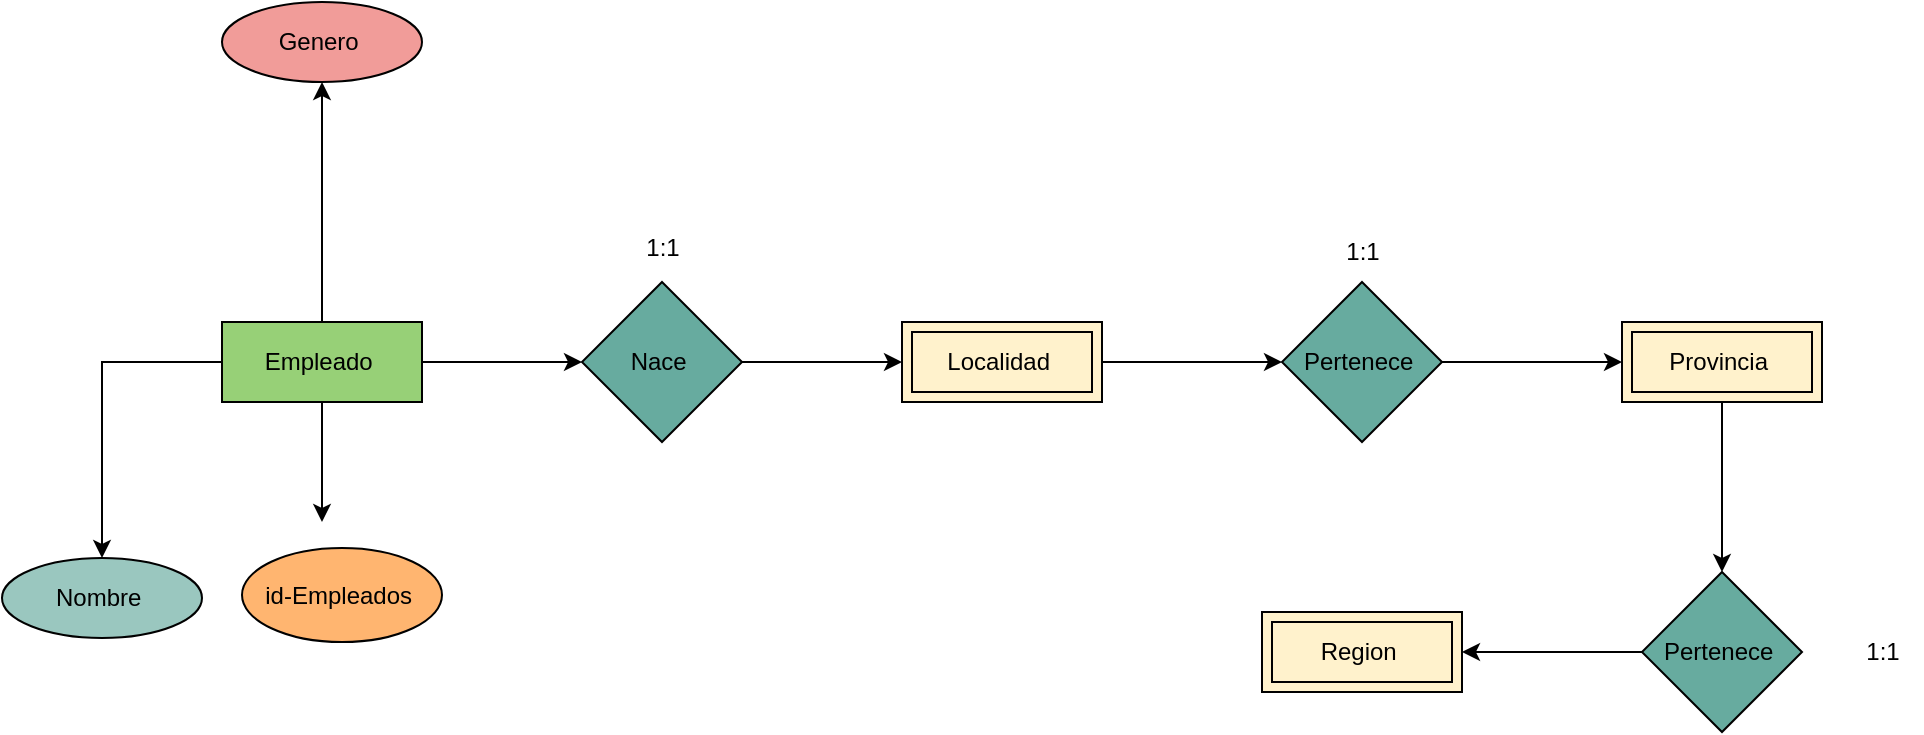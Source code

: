 <mxfile version="23.1.4" type="device" pages="9">
  <diagram name="caso 1" id="U4DcrjfnfWozpUQuEzKU">
    <mxGraphModel dx="1114" dy="600" grid="1" gridSize="10" guides="1" tooltips="1" connect="1" arrows="0" fold="1" page="1" pageScale="1" pageWidth="827" pageHeight="1169" background="#FFFFFF" math="0" shadow="0">
      <root>
        <mxCell id="0" />
        <mxCell id="1" parent="0" />
        <mxCell id="1wCeG_XLblws8IETj6zH-24" value="" style="edgeStyle=orthogonalEdgeStyle;rounded=0;orthogonalLoop=1;jettySize=auto;html=1;" parent="1" source="1wCeG_XLblws8IETj6zH-18" target="1wCeG_XLblws8IETj6zH-23" edge="1">
          <mxGeometry relative="1" as="geometry" />
        </mxCell>
        <mxCell id="1wCeG_XLblws8IETj6zH-58" style="edgeStyle=orthogonalEdgeStyle;rounded=0;orthogonalLoop=1;jettySize=auto;html=1;exitX=0.5;exitY=1;exitDx=0;exitDy=0;" parent="1" source="1wCeG_XLblws8IETj6zH-18" edge="1">
          <mxGeometry relative="1" as="geometry">
            <mxPoint x="190" y="560" as="targetPoint" />
          </mxGeometry>
        </mxCell>
        <mxCell id="1wCeG_XLblws8IETj6zH-63" style="edgeStyle=orthogonalEdgeStyle;rounded=0;orthogonalLoop=1;jettySize=auto;html=1;exitX=0;exitY=0.5;exitDx=0;exitDy=0;entryX=0.5;entryY=0;entryDx=0;entryDy=0;" parent="1" source="1wCeG_XLblws8IETj6zH-18" target="1wCeG_XLblws8IETj6zH-62" edge="1">
          <mxGeometry relative="1" as="geometry" />
        </mxCell>
        <mxCell id="1wCeG_XLblws8IETj6zH-75" style="edgeStyle=orthogonalEdgeStyle;rounded=0;orthogonalLoop=1;jettySize=auto;html=1;exitX=0.5;exitY=0;exitDx=0;exitDy=0;entryX=0.5;entryY=1;entryDx=0;entryDy=0;" parent="1" source="1wCeG_XLblws8IETj6zH-18" target="1wCeG_XLblws8IETj6zH-64" edge="1">
          <mxGeometry relative="1" as="geometry" />
        </mxCell>
        <mxCell id="1wCeG_XLblws8IETj6zH-18" value="Empleado&amp;nbsp;" style="whiteSpace=wrap;html=1;align=center;fillColor=#97D077;" parent="1" vertex="1">
          <mxGeometry x="140" y="460" width="100" height="40" as="geometry" />
        </mxCell>
        <mxCell id="1wCeG_XLblws8IETj6zH-26" value="" style="edgeStyle=orthogonalEdgeStyle;rounded=0;orthogonalLoop=1;jettySize=auto;html=1;" parent="1" source="1wCeG_XLblws8IETj6zH-23" edge="1">
          <mxGeometry relative="1" as="geometry">
            <mxPoint x="480" y="480" as="targetPoint" />
          </mxGeometry>
        </mxCell>
        <mxCell id="1wCeG_XLblws8IETj6zH-23" value="Nace&amp;nbsp;" style="rhombus;whiteSpace=wrap;html=1;fillColor=#67AB9F;" parent="1" vertex="1">
          <mxGeometry x="320" y="440" width="80" height="80" as="geometry" />
        </mxCell>
        <mxCell id="1wCeG_XLblws8IETj6zH-67" style="edgeStyle=orthogonalEdgeStyle;rounded=0;orthogonalLoop=1;jettySize=auto;html=1;exitX=1;exitY=0.5;exitDx=0;exitDy=0;entryX=0;entryY=0.5;entryDx=0;entryDy=0;" parent="1" source="1wCeG_XLblws8IETj6zH-43" target="1wCeG_XLblws8IETj6zH-44" edge="1">
          <mxGeometry relative="1" as="geometry" />
        </mxCell>
        <mxCell id="1wCeG_XLblws8IETj6zH-43" value="Localidad&amp;nbsp;" style="shape=ext;margin=3;double=1;whiteSpace=wrap;html=1;align=center;fillColor=#FFF2CC;" parent="1" vertex="1">
          <mxGeometry x="480" y="460" width="100" height="40" as="geometry" />
        </mxCell>
        <mxCell id="1wCeG_XLblws8IETj6zH-69" style="edgeStyle=orthogonalEdgeStyle;rounded=0;orthogonalLoop=1;jettySize=auto;html=1;exitX=1;exitY=0.5;exitDx=0;exitDy=0;" parent="1" source="1wCeG_XLblws8IETj6zH-44" target="1wCeG_XLblws8IETj6zH-46" edge="1">
          <mxGeometry relative="1" as="geometry" />
        </mxCell>
        <mxCell id="1wCeG_XLblws8IETj6zH-44" value="Pertenece&amp;nbsp;" style="rhombus;whiteSpace=wrap;html=1;fillColor=#67AB9F;" parent="1" vertex="1">
          <mxGeometry x="670" y="440" width="80" height="80" as="geometry" />
        </mxCell>
        <mxCell id="1wCeG_XLblws8IETj6zH-70" style="edgeStyle=orthogonalEdgeStyle;rounded=0;orthogonalLoop=1;jettySize=auto;html=1;exitX=0.5;exitY=1;exitDx=0;exitDy=0;entryX=0.5;entryY=0;entryDx=0;entryDy=0;" parent="1" source="1wCeG_XLblws8IETj6zH-46" target="1wCeG_XLblws8IETj6zH-49" edge="1">
          <mxGeometry relative="1" as="geometry" />
        </mxCell>
        <mxCell id="1wCeG_XLblws8IETj6zH-46" value="Provincia&amp;nbsp;" style="shape=ext;margin=3;double=1;whiteSpace=wrap;html=1;align=center;fillColor=#FFF2CC;" parent="1" vertex="1">
          <mxGeometry x="840" y="460" width="100" height="40" as="geometry" />
        </mxCell>
        <mxCell id="1wCeG_XLblws8IETj6zH-71" style="edgeStyle=orthogonalEdgeStyle;rounded=0;orthogonalLoop=1;jettySize=auto;html=1;exitX=0;exitY=0.5;exitDx=0;exitDy=0;entryX=1;entryY=0.5;entryDx=0;entryDy=0;" parent="1" source="1wCeG_XLblws8IETj6zH-49" target="1wCeG_XLblws8IETj6zH-55" edge="1">
          <mxGeometry relative="1" as="geometry" />
        </mxCell>
        <mxCell id="1wCeG_XLblws8IETj6zH-49" value="Pertenece&amp;nbsp;" style="rhombus;whiteSpace=wrap;html=1;fillColor=#67AB9F;" parent="1" vertex="1">
          <mxGeometry x="850" y="585" width="80" height="80" as="geometry" />
        </mxCell>
        <mxCell id="1wCeG_XLblws8IETj6zH-51" value="1:1" style="text;html=1;align=center;verticalAlign=middle;resizable=0;points=[];autosize=1;strokeColor=none;fillColor=none;" parent="1" vertex="1">
          <mxGeometry x="340" y="408" width="40" height="30" as="geometry" />
        </mxCell>
        <mxCell id="1wCeG_XLblws8IETj6zH-52" value="1:1" style="text;html=1;align=center;verticalAlign=middle;resizable=0;points=[];autosize=1;strokeColor=none;fillColor=none;" parent="1" vertex="1">
          <mxGeometry x="690" y="410" width="40" height="30" as="geometry" />
        </mxCell>
        <mxCell id="1wCeG_XLblws8IETj6zH-53" value="1:1" style="text;html=1;align=center;verticalAlign=middle;resizable=0;points=[];autosize=1;strokeColor=none;fillColor=none;" parent="1" vertex="1">
          <mxGeometry x="950" y="610" width="40" height="30" as="geometry" />
        </mxCell>
        <mxCell id="1wCeG_XLblws8IETj6zH-55" value="Region&amp;nbsp;" style="shape=ext;margin=3;double=1;whiteSpace=wrap;html=1;align=center;fillColor=#FFF2CC;" parent="1" vertex="1">
          <mxGeometry x="660" y="605" width="100" height="40" as="geometry" />
        </mxCell>
        <mxCell id="1wCeG_XLblws8IETj6zH-61" value="id-Empleados&amp;nbsp;" style="ellipse;whiteSpace=wrap;html=1;align=center;fillColor=#FFB570;" parent="1" vertex="1">
          <mxGeometry x="150" y="573" width="100" height="47" as="geometry" />
        </mxCell>
        <mxCell id="1wCeG_XLblws8IETj6zH-62" value="Nombre&amp;nbsp;" style="ellipse;whiteSpace=wrap;html=1;align=center;fillColor=#9AC7BF;" parent="1" vertex="1">
          <mxGeometry x="30" y="578" width="100" height="40" as="geometry" />
        </mxCell>
        <mxCell id="1wCeG_XLblws8IETj6zH-64" value="Genero&amp;nbsp;&lt;br&gt;" style="ellipse;whiteSpace=wrap;html=1;align=center;fillColor=#F19C99;" parent="1" vertex="1">
          <mxGeometry x="140" y="300" width="100" height="40" as="geometry" />
        </mxCell>
      </root>
    </mxGraphModel>
  </diagram>
  <diagram id="TWKIXXydQ8ZZzq9kT3lU" name="caso 2">
    <mxGraphModel dx="1941" dy="600" grid="1" gridSize="10" guides="1" tooltips="1" connect="1" arrows="1" fold="1" page="1" pageScale="1" pageWidth="827" pageHeight="1169" math="0" shadow="0">
      <root>
        <mxCell id="0" />
        <mxCell id="1" parent="0" />
        <mxCell id="NVXP9tGHvx8dWN9f_sQ4-3" value="" style="edgeStyle=orthogonalEdgeStyle;rounded=0;orthogonalLoop=1;jettySize=auto;html=1;" edge="1" parent="1" source="NVXP9tGHvx8dWN9f_sQ4-1" target="NVXP9tGHvx8dWN9f_sQ4-2">
          <mxGeometry relative="1" as="geometry" />
        </mxCell>
        <mxCell id="NVXP9tGHvx8dWN9f_sQ4-31" style="edgeStyle=orthogonalEdgeStyle;rounded=0;orthogonalLoop=1;jettySize=auto;html=1;entryX=0.5;entryY=1;entryDx=0;entryDy=0;" edge="1" parent="1" source="NVXP9tGHvx8dWN9f_sQ4-1" target="NVXP9tGHvx8dWN9f_sQ4-30">
          <mxGeometry relative="1" as="geometry" />
        </mxCell>
        <mxCell id="dZ6ebHBnVDueccGkv2wt-4" style="edgeStyle=orthogonalEdgeStyle;rounded=0;orthogonalLoop=1;jettySize=auto;html=1;exitX=0.5;exitY=1;exitDx=0;exitDy=0;entryX=0.5;entryY=0;entryDx=0;entryDy=0;" edge="1" parent="1" source="NVXP9tGHvx8dWN9f_sQ4-1" target="dZ6ebHBnVDueccGkv2wt-3">
          <mxGeometry relative="1" as="geometry" />
        </mxCell>
        <mxCell id="c5xXTtQ97EhELuz5tjCQ-6" style="edgeStyle=orthogonalEdgeStyle;rounded=0;orthogonalLoop=1;jettySize=auto;html=1;exitX=0;exitY=0.5;exitDx=0;exitDy=0;entryX=1;entryY=0.5;entryDx=0;entryDy=0;" edge="1" parent="1" source="NVXP9tGHvx8dWN9f_sQ4-1" target="c5xXTtQ97EhELuz5tjCQ-5">
          <mxGeometry relative="1" as="geometry" />
        </mxCell>
        <mxCell id="NVXP9tGHvx8dWN9f_sQ4-1" value="Estudiante&amp;nbsp;" style="whiteSpace=wrap;html=1;align=center;fillColor=#97D077;" vertex="1" parent="1">
          <mxGeometry x="150" y="260" width="100" height="40" as="geometry" />
        </mxCell>
        <mxCell id="NVXP9tGHvx8dWN9f_sQ4-4" style="edgeStyle=orthogonalEdgeStyle;rounded=0;orthogonalLoop=1;jettySize=auto;html=1;" edge="1" parent="1" source="NVXP9tGHvx8dWN9f_sQ4-2">
          <mxGeometry relative="1" as="geometry">
            <mxPoint x="490" y="280" as="targetPoint" />
          </mxGeometry>
        </mxCell>
        <mxCell id="NVXP9tGHvx8dWN9f_sQ4-2" value="Realiza&amp;nbsp;" style="rhombus;whiteSpace=wrap;html=1;fillColor=#67AB9F;" vertex="1" parent="1">
          <mxGeometry x="340" y="240" width="90" height="80" as="geometry" />
        </mxCell>
        <mxCell id="NVXP9tGHvx8dWN9f_sQ4-7" value="" style="edgeStyle=orthogonalEdgeStyle;rounded=0;orthogonalLoop=1;jettySize=auto;html=1;" edge="1" parent="1" source="NVXP9tGHvx8dWN9f_sQ4-5" target="NVXP9tGHvx8dWN9f_sQ4-6">
          <mxGeometry relative="1" as="geometry" />
        </mxCell>
        <mxCell id="c5xXTtQ97EhELuz5tjCQ-8" style="edgeStyle=orthogonalEdgeStyle;rounded=0;orthogonalLoop=1;jettySize=auto;html=1;exitX=0.5;exitY=1;exitDx=0;exitDy=0;" edge="1" parent="1" source="NVXP9tGHvx8dWN9f_sQ4-5">
          <mxGeometry relative="1" as="geometry">
            <mxPoint x="540" y="350" as="targetPoint" />
          </mxGeometry>
        </mxCell>
        <mxCell id="c5xXTtQ97EhELuz5tjCQ-9" style="edgeStyle=orthogonalEdgeStyle;rounded=0;orthogonalLoop=1;jettySize=auto;html=1;exitX=0.5;exitY=0;exitDx=0;exitDy=0;" edge="1" parent="1" source="NVXP9tGHvx8dWN9f_sQ4-5">
          <mxGeometry relative="1" as="geometry">
            <mxPoint x="540" y="170" as="targetPoint" />
          </mxGeometry>
        </mxCell>
        <mxCell id="NVXP9tGHvx8dWN9f_sQ4-5" value="Matricula&amp;nbsp;" style="shape=ext;margin=3;double=1;whiteSpace=wrap;html=1;align=center;fillColor=#7EA6E0;" vertex="1" parent="1">
          <mxGeometry x="490" y="260" width="100" height="40" as="geometry" />
        </mxCell>
        <mxCell id="NVXP9tGHvx8dWN9f_sQ4-9" style="edgeStyle=orthogonalEdgeStyle;rounded=0;orthogonalLoop=1;jettySize=auto;html=1;exitX=1;exitY=0.5;exitDx=0;exitDy=0;entryX=0;entryY=0.5;entryDx=0;entryDy=0;" edge="1" parent="1" source="NVXP9tGHvx8dWN9f_sQ4-6" target="NVXP9tGHvx8dWN9f_sQ4-8">
          <mxGeometry relative="1" as="geometry" />
        </mxCell>
        <mxCell id="NVXP9tGHvx8dWN9f_sQ4-6" value="Integra" style="rhombus;whiteSpace=wrap;html=1;fillColor=#67AB9F;" vertex="1" parent="1">
          <mxGeometry x="680" y="240" width="80" height="80" as="geometry" />
        </mxCell>
        <mxCell id="NVXP9tGHvx8dWN9f_sQ4-11" value="" style="edgeStyle=orthogonalEdgeStyle;rounded=0;orthogonalLoop=1;jettySize=auto;html=1;" edge="1" parent="1" source="NVXP9tGHvx8dWN9f_sQ4-8" target="NVXP9tGHvx8dWN9f_sQ4-10">
          <mxGeometry relative="1" as="geometry" />
        </mxCell>
        <mxCell id="NVXP9tGHvx8dWN9f_sQ4-8" value="Carrera&lt;br&gt;" style="shape=ext;margin=3;double=1;whiteSpace=wrap;html=1;align=center;fillColor=#7EA6E0;" vertex="1" parent="1">
          <mxGeometry x="827" y="260" width="100" height="40" as="geometry" />
        </mxCell>
        <mxCell id="NVXP9tGHvx8dWN9f_sQ4-13" style="edgeStyle=orthogonalEdgeStyle;rounded=0;orthogonalLoop=1;jettySize=auto;html=1;exitX=0.5;exitY=1;exitDx=0;exitDy=0;entryX=0.5;entryY=0;entryDx=0;entryDy=0;" edge="1" parent="1" source="NVXP9tGHvx8dWN9f_sQ4-10" target="NVXP9tGHvx8dWN9f_sQ4-12">
          <mxGeometry relative="1" as="geometry" />
        </mxCell>
        <mxCell id="NVXP9tGHvx8dWN9f_sQ4-10" value="Imparte" style="rhombus;whiteSpace=wrap;html=1;fillColor=#67AB9F;" vertex="1" parent="1">
          <mxGeometry x="837" y="360" width="80" height="80" as="geometry" />
        </mxCell>
        <mxCell id="NVXP9tGHvx8dWN9f_sQ4-15" value="" style="edgeStyle=orthogonalEdgeStyle;rounded=0;orthogonalLoop=1;jettySize=auto;html=1;" edge="1" parent="1" source="NVXP9tGHvx8dWN9f_sQ4-12" target="NVXP9tGHvx8dWN9f_sQ4-14">
          <mxGeometry relative="1" as="geometry" />
        </mxCell>
        <mxCell id="c5xXTtQ97EhELuz5tjCQ-29" style="edgeStyle=orthogonalEdgeStyle;rounded=0;orthogonalLoop=1;jettySize=auto;html=1;exitX=0.5;exitY=1;exitDx=0;exitDy=0;" edge="1" parent="1" source="NVXP9tGHvx8dWN9f_sQ4-12" target="c5xXTtQ97EhELuz5tjCQ-28">
          <mxGeometry relative="1" as="geometry" />
        </mxCell>
        <mxCell id="7spJK8ABQSLPVB31mCvn-3" value="" style="edgeStyle=orthogonalEdgeStyle;rounded=0;orthogonalLoop=1;jettySize=auto;html=1;" edge="1" parent="1" source="NVXP9tGHvx8dWN9f_sQ4-12">
          <mxGeometry relative="1" as="geometry">
            <mxPoint x="1017" y="530" as="targetPoint" />
          </mxGeometry>
        </mxCell>
        <mxCell id="NVXP9tGHvx8dWN9f_sQ4-12" value="Asignatura" style="shape=ext;margin=3;double=1;whiteSpace=wrap;html=1;align=center;fillColor=#7EA6E0;" vertex="1" parent="1">
          <mxGeometry x="827" y="510" width="100" height="40" as="geometry" />
        </mxCell>
        <mxCell id="NVXP9tGHvx8dWN9f_sQ4-14" value="Integra" style="rhombus;whiteSpace=wrap;html=1;fillColor=#67AB9F;" vertex="1" parent="1">
          <mxGeometry x="657" y="490" width="80" height="80" as="geometry" />
        </mxCell>
        <mxCell id="NVXP9tGHvx8dWN9f_sQ4-19" value="" style="edgeStyle=orthogonalEdgeStyle;rounded=0;orthogonalLoop=1;jettySize=auto;html=1;" edge="1" parent="1" source="NVXP9tGHvx8dWN9f_sQ4-16" target="NVXP9tGHvx8dWN9f_sQ4-18">
          <mxGeometry relative="1" as="geometry" />
        </mxCell>
        <mxCell id="NVXP9tGHvx8dWN9f_sQ4-16" value="Seccion" style="shape=ext;margin=3;double=1;whiteSpace=wrap;html=1;align=center;fillColor=#7EA6E0;" vertex="1" parent="1">
          <mxGeometry x="470" y="510" width="100" height="40" as="geometry" />
        </mxCell>
        <mxCell id="NVXP9tGHvx8dWN9f_sQ4-17" style="edgeStyle=orthogonalEdgeStyle;rounded=0;orthogonalLoop=1;jettySize=auto;html=1;exitX=0;exitY=0.5;exitDx=0;exitDy=0;entryX=1.1;entryY=0.5;entryDx=0;entryDy=0;entryPerimeter=0;" edge="1" parent="1" source="NVXP9tGHvx8dWN9f_sQ4-14" target="NVXP9tGHvx8dWN9f_sQ4-16">
          <mxGeometry relative="1" as="geometry" />
        </mxCell>
        <mxCell id="NVXP9tGHvx8dWN9f_sQ4-21" style="edgeStyle=orthogonalEdgeStyle;rounded=0;orthogonalLoop=1;jettySize=auto;html=1;exitX=0;exitY=0.5;exitDx=0;exitDy=0;" edge="1" parent="1" source="NVXP9tGHvx8dWN9f_sQ4-18" target="NVXP9tGHvx8dWN9f_sQ4-20">
          <mxGeometry relative="1" as="geometry" />
        </mxCell>
        <mxCell id="NVXP9tGHvx8dWN9f_sQ4-18" value="Integra" style="rhombus;whiteSpace=wrap;html=1;fillColor=#67AB9F;" vertex="1" parent="1">
          <mxGeometry x="300" y="490" width="80" height="80" as="geometry" />
        </mxCell>
        <mxCell id="c5xXTtQ97EhELuz5tjCQ-35" style="edgeStyle=orthogonalEdgeStyle;rounded=0;orthogonalLoop=1;jettySize=auto;html=1;exitX=0.5;exitY=0;exitDx=0;exitDy=0;" edge="1" parent="1" source="NVXP9tGHvx8dWN9f_sQ4-20" target="c5xXTtQ97EhELuz5tjCQ-34">
          <mxGeometry relative="1" as="geometry" />
        </mxCell>
        <mxCell id="c5xXTtQ97EhELuz5tjCQ-38" style="edgeStyle=orthogonalEdgeStyle;rounded=0;orthogonalLoop=1;jettySize=auto;html=1;exitX=0;exitY=0.5;exitDx=0;exitDy=0;entryX=1;entryY=0.5;entryDx=0;entryDy=0;" edge="1" parent="1" source="NVXP9tGHvx8dWN9f_sQ4-20">
          <mxGeometry relative="1" as="geometry">
            <mxPoint x="90" y="530" as="targetPoint" />
          </mxGeometry>
        </mxCell>
        <mxCell id="c5xXTtQ97EhELuz5tjCQ-41" style="edgeStyle=orthogonalEdgeStyle;rounded=0;orthogonalLoop=1;jettySize=auto;html=1;exitX=0;exitY=0;exitDx=0;exitDy=0;" edge="1" parent="1" source="NVXP9tGHvx8dWN9f_sQ4-20" target="c5xXTtQ97EhELuz5tjCQ-40">
          <mxGeometry relative="1" as="geometry" />
        </mxCell>
        <mxCell id="NVXP9tGHvx8dWN9f_sQ4-20" value="Docente" style="shape=ext;margin=3;double=1;whiteSpace=wrap;html=1;align=center;fillColor=#7EA6E0;" vertex="1" parent="1">
          <mxGeometry x="140" y="510" width="100" height="40" as="geometry" />
        </mxCell>
        <mxCell id="NVXP9tGHvx8dWN9f_sQ4-30" value="Genero&amp;nbsp;" style="ellipse;whiteSpace=wrap;html=1;align=center;fillColor=#FFB570;" vertex="1" parent="1">
          <mxGeometry x="150" y="160" width="100" height="40" as="geometry" />
        </mxCell>
        <mxCell id="NVXP9tGHvx8dWN9f_sQ4-33" value="1:M" style="text;html=1;align=center;verticalAlign=middle;resizable=0;points=[];autosize=1;strokeColor=none;fillColor=none;" vertex="1" parent="1">
          <mxGeometry x="360" y="188" width="40" height="30" as="geometry" />
        </mxCell>
        <mxCell id="NVXP9tGHvx8dWN9f_sQ4-34" value="1:M" style="text;html=1;align=center;verticalAlign=middle;resizable=0;points=[];autosize=1;strokeColor=none;fillColor=none;" vertex="1" parent="1">
          <mxGeometry x="700" y="188" width="40" height="30" as="geometry" />
        </mxCell>
        <mxCell id="NVXP9tGHvx8dWN9f_sQ4-35" value="1:M" style="text;html=1;align=center;verticalAlign=middle;resizable=0;points=[];autosize=1;strokeColor=none;fillColor=none;" vertex="1" parent="1">
          <mxGeometry x="920" y="378" width="40" height="30" as="geometry" />
        </mxCell>
        <mxCell id="NVXP9tGHvx8dWN9f_sQ4-36" value="1:M" style="text;html=1;align=center;verticalAlign=middle;resizable=0;points=[];autosize=1;strokeColor=none;fillColor=none;" vertex="1" parent="1">
          <mxGeometry x="660" y="438" width="40" height="30" as="geometry" />
        </mxCell>
        <mxCell id="NVXP9tGHvx8dWN9f_sQ4-37" value="1:M" style="text;html=1;align=center;verticalAlign=middle;resizable=0;points=[];autosize=1;strokeColor=none;fillColor=none;" vertex="1" parent="1">
          <mxGeometry x="300" y="448" width="40" height="30" as="geometry" />
        </mxCell>
        <mxCell id="dZ6ebHBnVDueccGkv2wt-3" value="Nombre&amp;nbsp;" style="ellipse;whiteSpace=wrap;html=1;align=center;fillColor=#FFB570;" vertex="1" parent="1">
          <mxGeometry x="150" y="368" width="100" height="40" as="geometry" />
        </mxCell>
        <mxCell id="c5xXTtQ97EhELuz5tjCQ-1" value="Fecha&amp;nbsp;" style="ellipse;whiteSpace=wrap;html=1;align=center;fillColor=#FF3333;" vertex="1" parent="1">
          <mxGeometry x="490" y="148" width="100" height="40" as="geometry" />
        </mxCell>
        <mxCell id="c5xXTtQ97EhELuz5tjCQ-5" value="ID ,Estudiantes&amp;nbsp;&lt;br&gt;" style="ellipse;whiteSpace=wrap;html=1;align=center;fillColor=#66FFFF;" vertex="1" parent="1">
          <mxGeometry y="260" width="100" height="40" as="geometry" />
        </mxCell>
        <mxCell id="c5xXTtQ97EhELuz5tjCQ-12" value="Valor&amp;nbsp;" style="ellipse;whiteSpace=wrap;html=1;align=center;fillColor=#FF3333;" vertex="1" parent="1">
          <mxGeometry x="490" y="350" width="100" height="40" as="geometry" />
        </mxCell>
        <mxCell id="IEWR4ZLDfeYYeuziQCsW-1" style="edgeStyle=orthogonalEdgeStyle;rounded=0;orthogonalLoop=1;jettySize=auto;html=1;exitX=0.5;exitY=1;exitDx=0;exitDy=0;entryX=0;entryY=0;entryDx=0;entryDy=0;" edge="1" parent="1" source="c5xXTtQ97EhELuz5tjCQ-16" target="NVXP9tGHvx8dWN9f_sQ4-5">
          <mxGeometry relative="1" as="geometry" />
        </mxCell>
        <mxCell id="c5xXTtQ97EhELuz5tjCQ-16" value="Grado" style="ellipse;whiteSpace=wrap;html=1;align=center;fillColor=#FF3333;" vertex="1" parent="1">
          <mxGeometry x="390" y="160" width="100" height="40" as="geometry" />
        </mxCell>
        <mxCell id="IEWR4ZLDfeYYeuziQCsW-2" style="edgeStyle=orthogonalEdgeStyle;rounded=0;orthogonalLoop=1;jettySize=auto;html=1;exitX=0.5;exitY=1;exitDx=0;exitDy=0;entryX=1;entryY=0;entryDx=0;entryDy=0;" edge="1" parent="1" source="c5xXTtQ97EhELuz5tjCQ-20" target="NVXP9tGHvx8dWN9f_sQ4-5">
          <mxGeometry relative="1" as="geometry" />
        </mxCell>
        <mxCell id="c5xXTtQ97EhELuz5tjCQ-20" value="Estudiantes&amp;nbsp;" style="ellipse;whiteSpace=wrap;html=1;align=center;fillColor=#FF3333;" vertex="1" parent="1">
          <mxGeometry x="610" y="148" width="100" height="42" as="geometry" />
        </mxCell>
        <mxCell id="c5xXTtQ97EhELuz5tjCQ-21" value="Codigo" style="ellipse;whiteSpace=wrap;html=1;align=center;fillColor=#FF3333;" vertex="1" parent="1">
          <mxGeometry x="897" y="178" width="100" height="40" as="geometry" />
        </mxCell>
        <mxCell id="IEWR4ZLDfeYYeuziQCsW-3" style="edgeStyle=orthogonalEdgeStyle;rounded=0;orthogonalLoop=1;jettySize=auto;html=1;exitX=0.5;exitY=1;exitDx=0;exitDy=0;entryX=0;entryY=0;entryDx=0;entryDy=0;" edge="1" parent="1" source="c5xXTtQ97EhELuz5tjCQ-25" target="NVXP9tGHvx8dWN9f_sQ4-8">
          <mxGeometry relative="1" as="geometry" />
        </mxCell>
        <mxCell id="c5xXTtQ97EhELuz5tjCQ-25" value="ID , Carrera" style="ellipse;whiteSpace=wrap;html=1;align=center;fillColor=#66FFFF;" vertex="1" parent="1">
          <mxGeometry x="750" y="178" width="100" height="40" as="geometry" />
        </mxCell>
        <mxCell id="c5xXTtQ97EhELuz5tjCQ-28" value="Nombre" style="ellipse;whiteSpace=wrap;html=1;align=center;fillColor=#FF3333;" vertex="1" parent="1">
          <mxGeometry x="827" y="598" width="100" height="40" as="geometry" />
        </mxCell>
        <mxCell id="c5xXTtQ97EhELuz5tjCQ-34" value="Nombre&amp;nbsp;" style="ellipse;whiteSpace=wrap;html=1;align=center;fillColor=#FF3333;" vertex="1" parent="1">
          <mxGeometry x="140" y="450" width="100" height="40" as="geometry" />
        </mxCell>
        <mxCell id="c5xXTtQ97EhELuz5tjCQ-39" value="Telefono" style="ellipse;whiteSpace=wrap;html=1;align=center;fillColor=#FF3333;" vertex="1" parent="1">
          <mxGeometry x="-10" y="510" width="100" height="40" as="geometry" />
        </mxCell>
        <mxCell id="c5xXTtQ97EhELuz5tjCQ-40" value="Edad&amp;nbsp;" style="ellipse;whiteSpace=wrap;html=1;align=center;fillColor=#FF3333;" vertex="1" parent="1">
          <mxGeometry y="428" width="100" height="40" as="geometry" />
        </mxCell>
        <mxCell id="c5xXTtQ97EhELuz5tjCQ-45" value="Genero" style="ellipse;whiteSpace=wrap;html=1;align=center;fillColor=#FF3333;" vertex="1" parent="1">
          <mxGeometry x="270" y="580" width="100" height="40" as="geometry" />
        </mxCell>
        <mxCell id="c5xXTtQ97EhELuz5tjCQ-46" style="edgeStyle=orthogonalEdgeStyle;rounded=0;orthogonalLoop=1;jettySize=auto;html=1;exitX=1;exitY=1;exitDx=0;exitDy=0;entryX=0;entryY=0.8;entryDx=0;entryDy=0;entryPerimeter=0;" edge="1" parent="1" source="NVXP9tGHvx8dWN9f_sQ4-20" target="c5xXTtQ97EhELuz5tjCQ-45">
          <mxGeometry relative="1" as="geometry" />
        </mxCell>
        <mxCell id="7spJK8ABQSLPVB31mCvn-1" value="Notas&amp;nbsp;" style="ellipse;whiteSpace=wrap;html=1;align=center;fillColor=#FF3333;" vertex="1" parent="1">
          <mxGeometry x="1020" y="510" width="100" height="40" as="geometry" />
        </mxCell>
        <mxCell id="IEWR4ZLDfeYYeuziQCsW-4" style="edgeStyle=orthogonalEdgeStyle;rounded=0;orthogonalLoop=1;jettySize=auto;html=1;exitX=1;exitY=0;exitDx=0;exitDy=0;entryX=0.63;entryY=1.05;entryDx=0;entryDy=0;entryPerimeter=0;" edge="1" parent="1" source="NVXP9tGHvx8dWN9f_sQ4-8" target="c5xXTtQ97EhELuz5tjCQ-21">
          <mxGeometry relative="1" as="geometry" />
        </mxCell>
      </root>
    </mxGraphModel>
  </diagram>
  <diagram id="6L6wy8wqLsfpG9llZjgA" name="caso 3">
    <mxGraphModel dx="1114" dy="600" grid="1" gridSize="10" guides="1" tooltips="1" connect="1" arrows="1" fold="1" page="1" pageScale="1" pageWidth="827" pageHeight="1169" math="0" shadow="0">
      <root>
        <mxCell id="0" />
        <mxCell id="1" parent="0" />
        <mxCell id="U4MbEkugqQZYHVKlcyNO-3" value="" style="edgeStyle=orthogonalEdgeStyle;rounded=0;orthogonalLoop=1;jettySize=auto;html=1;" edge="1" parent="1" source="U4MbEkugqQZYHVKlcyNO-1" target="U4MbEkugqQZYHVKlcyNO-2">
          <mxGeometry relative="1" as="geometry" />
        </mxCell>
        <mxCell id="U4MbEkugqQZYHVKlcyNO-1" value="Provedor&amp;nbsp;" style="whiteSpace=wrap;html=1;align=center;fillColor=#66FF66;strokeColor=#82b366;" vertex="1" parent="1">
          <mxGeometry x="120" y="290" width="100" height="40" as="geometry" />
        </mxCell>
        <mxCell id="U4MbEkugqQZYHVKlcyNO-4" style="edgeStyle=orthogonalEdgeStyle;rounded=0;orthogonalLoop=1;jettySize=auto;html=1;" edge="1" parent="1" source="U4MbEkugqQZYHVKlcyNO-2">
          <mxGeometry relative="1" as="geometry">
            <mxPoint x="450" y="310" as="targetPoint" />
          </mxGeometry>
        </mxCell>
        <mxCell id="U4MbEkugqQZYHVKlcyNO-2" value="distribuye" style="rhombus;whiteSpace=wrap;html=1;fillColor=#6666FF;" vertex="1" parent="1">
          <mxGeometry x="310" y="270" width="80" height="80" as="geometry" />
        </mxCell>
        <mxCell id="U4MbEkugqQZYHVKlcyNO-7" style="edgeStyle=orthogonalEdgeStyle;rounded=0;orthogonalLoop=1;jettySize=auto;html=1;exitX=0.5;exitY=0;exitDx=0;exitDy=0;entryX=0.5;entryY=1;entryDx=0;entryDy=0;" edge="1" parent="1" source="U4MbEkugqQZYHVKlcyNO-5" target="U4MbEkugqQZYHVKlcyNO-6">
          <mxGeometry relative="1" as="geometry" />
        </mxCell>
        <mxCell id="U4MbEkugqQZYHVKlcyNO-5" value="Producto&amp;nbsp;" style="shape=ext;margin=3;double=1;whiteSpace=wrap;html=1;align=center;fillColor=#FFFF66;" vertex="1" parent="1">
          <mxGeometry x="450" y="290" width="100" height="40" as="geometry" />
        </mxCell>
        <mxCell id="U4MbEkugqQZYHVKlcyNO-6" value="Presentacion" style="ellipse;whiteSpace=wrap;html=1;align=center;fillColor=#FF66B3;" vertex="1" parent="1">
          <mxGeometry x="450" y="190" width="100" height="40" as="geometry" />
        </mxCell>
        <mxCell id="U4MbEkugqQZYHVKlcyNO-12" value="" style="edgeStyle=orthogonalEdgeStyle;rounded=0;orthogonalLoop=1;jettySize=auto;html=1;exitX=1;exitY=0.5;exitDx=0;exitDy=0;" edge="1" parent="1" source="U4MbEkugqQZYHVKlcyNO-5" target="U4MbEkugqQZYHVKlcyNO-9">
          <mxGeometry relative="1" as="geometry">
            <mxPoint x="650" y="310" as="targetPoint" />
            <mxPoint x="550" y="310" as="sourcePoint" />
          </mxGeometry>
        </mxCell>
        <mxCell id="U4MbEkugqQZYHVKlcyNO-9" value="Marca" style="ellipse;whiteSpace=wrap;html=1;align=center;fillColor=#FF66B3;" vertex="1" parent="1">
          <mxGeometry x="610" y="290" width="100" height="40" as="geometry" />
        </mxCell>
        <mxCell id="U4MbEkugqQZYHVKlcyNO-13" value="Cantidad" style="ellipse;whiteSpace=wrap;html=1;align=center;fillColor=#FF66B3;" vertex="1" parent="1">
          <mxGeometry x="590" y="200" width="100" height="40" as="geometry" />
        </mxCell>
        <mxCell id="U4MbEkugqQZYHVKlcyNO-24" style="edgeStyle=orthogonalEdgeStyle;rounded=0;orthogonalLoop=1;jettySize=auto;html=1;entryX=0;entryY=0;entryDx=0;entryDy=0;" edge="1" parent="1" source="U4MbEkugqQZYHVKlcyNO-14" target="U4MbEkugqQZYHVKlcyNO-5">
          <mxGeometry relative="1" as="geometry">
            <Array as="points">
              <mxPoint x="440" y="220" />
              <mxPoint x="440" y="290" />
            </Array>
          </mxGeometry>
        </mxCell>
        <mxCell id="U4MbEkugqQZYHVKlcyNO-14" value="Categoria&amp;nbsp;" style="ellipse;whiteSpace=wrap;html=1;align=center;fillColor=#FF66B3;" vertex="1" parent="1">
          <mxGeometry x="330" y="150" width="100" height="40" as="geometry" />
        </mxCell>
        <mxCell id="U4MbEkugqQZYHVKlcyNO-19" value="Lote&lt;br&gt;" style="ellipse;whiteSpace=wrap;html=1;align=center;fillColor=#FF66B3;" vertex="1" parent="1">
          <mxGeometry x="630" y="370" width="100" height="40" as="geometry" />
        </mxCell>
        <mxCell id="U4MbEkugqQZYHVKlcyNO-22" style="edgeStyle=orthogonalEdgeStyle;rounded=0;orthogonalLoop=1;jettySize=auto;html=1;entryX=0.4;entryY=1;entryDx=0;entryDy=0;entryPerimeter=0;" edge="1" parent="1" source="U4MbEkugqQZYHVKlcyNO-19" target="U4MbEkugqQZYHVKlcyNO-5">
          <mxGeometry relative="1" as="geometry" />
        </mxCell>
        <mxCell id="U4MbEkugqQZYHVKlcyNO-23" style="edgeStyle=orthogonalEdgeStyle;rounded=0;orthogonalLoop=1;jettySize=auto;html=1;entryX=0.93;entryY=-0.075;entryDx=0;entryDy=0;entryPerimeter=0;" edge="1" parent="1" source="U4MbEkugqQZYHVKlcyNO-13" target="U4MbEkugqQZYHVKlcyNO-5">
          <mxGeometry relative="1" as="geometry">
            <Array as="points">
              <mxPoint x="570" y="220" />
              <mxPoint x="570" y="287" />
            </Array>
          </mxGeometry>
        </mxCell>
        <mxCell id="Y2zgvSx3_HMe-IQbqgnr-4" value="1:M" style="text;html=1;align=center;verticalAlign=middle;resizable=0;points=[];autosize=1;strokeColor=none;fillColor=none;" vertex="1" parent="1">
          <mxGeometry x="330" y="240" width="40" height="30" as="geometry" />
        </mxCell>
      </root>
    </mxGraphModel>
  </diagram>
  <diagram id="yy09FZoGzicZdGbg5l6c" name="caso 4">
    <mxGraphModel dx="1941" dy="600" grid="1" gridSize="10" guides="1" tooltips="1" connect="1" arrows="1" fold="1" page="1" pageScale="1" pageWidth="827" pageHeight="1169" math="0" shadow="0">
      <root>
        <mxCell id="0" />
        <mxCell id="1" parent="0" />
        <mxCell id="OfltPBfqYa2ER1UaEDyP-3" value="" style="edgeStyle=orthogonalEdgeStyle;rounded=0;orthogonalLoop=1;jettySize=auto;html=1;" edge="1" parent="1" source="OfltPBfqYa2ER1UaEDyP-1" target="OfltPBfqYa2ER1UaEDyP-2">
          <mxGeometry relative="1" as="geometry" />
        </mxCell>
        <mxCell id="zNrQ3twEzEoW5h0OaEK--18" style="edgeStyle=orthogonalEdgeStyle;rounded=0;orthogonalLoop=1;jettySize=auto;html=1;exitX=0.5;exitY=1;exitDx=0;exitDy=0;" edge="1" parent="1" source="OfltPBfqYa2ER1UaEDyP-1" target="zNrQ3twEzEoW5h0OaEK--16">
          <mxGeometry relative="1" as="geometry" />
        </mxCell>
        <mxCell id="zNrQ3twEzEoW5h0OaEK--19" style="edgeStyle=orthogonalEdgeStyle;rounded=0;orthogonalLoop=1;jettySize=auto;html=1;exitX=0.5;exitY=0;exitDx=0;exitDy=0;entryX=0.5;entryY=1;entryDx=0;entryDy=0;" edge="1" parent="1" source="OfltPBfqYa2ER1UaEDyP-1" target="zNrQ3twEzEoW5h0OaEK--17">
          <mxGeometry relative="1" as="geometry" />
        </mxCell>
        <mxCell id="zNrQ3twEzEoW5h0OaEK--21" style="edgeStyle=orthogonalEdgeStyle;rounded=0;orthogonalLoop=1;jettySize=auto;html=1;exitX=0;exitY=0.5;exitDx=0;exitDy=0;entryX=1;entryY=0.5;entryDx=0;entryDy=0;" edge="1" parent="1" source="OfltPBfqYa2ER1UaEDyP-1" target="zNrQ3twEzEoW5h0OaEK--20">
          <mxGeometry relative="1" as="geometry" />
        </mxCell>
        <mxCell id="OfltPBfqYa2ER1UaEDyP-1" value="Paciente" style="whiteSpace=wrap;html=1;align=center;fillColor=#7EA6E0;" vertex="1" parent="1">
          <mxGeometry x="120" y="230" width="100" height="40" as="geometry" />
        </mxCell>
        <mxCell id="zNrQ3twEzEoW5h0OaEK--44" style="edgeStyle=orthogonalEdgeStyle;rounded=0;orthogonalLoop=1;jettySize=auto;html=1;exitX=1;exitY=0.5;exitDx=0;exitDy=0;" edge="1" parent="1" source="OfltPBfqYa2ER1UaEDyP-2" target="zNrQ3twEzEoW5h0OaEK--43">
          <mxGeometry relative="1" as="geometry" />
        </mxCell>
        <mxCell id="OfltPBfqYa2ER1UaEDyP-2" value="Visita" style="rhombus;whiteSpace=wrap;html=1;fillColor=#FFB570;" vertex="1" parent="1">
          <mxGeometry x="310" y="210" width="80" height="80" as="geometry" />
        </mxCell>
        <mxCell id="zNrQ3twEzEoW5h0OaEK--16" value="Attribute" style="ellipse;whiteSpace=wrap;html=1;align=center;fillColor=#FF3333;" vertex="1" parent="1">
          <mxGeometry x="120" y="310" width="100" height="40" as="geometry" />
        </mxCell>
        <mxCell id="zNrQ3twEzEoW5h0OaEK--17" value="Attribute" style="ellipse;whiteSpace=wrap;html=1;align=center;fillColor=#FF3333;" vertex="1" parent="1">
          <mxGeometry x="120" y="140" width="100" height="40" as="geometry" />
        </mxCell>
        <mxCell id="zNrQ3twEzEoW5h0OaEK--20" value="ID , Medico" style="ellipse;whiteSpace=wrap;html=1;align=center;fillColor=#6666FF;" vertex="1" parent="1">
          <mxGeometry x="-30" y="230" width="100" height="40" as="geometry" />
        </mxCell>
        <mxCell id="zNrQ3twEzEoW5h0OaEK--46" value="" style="edgeStyle=orthogonalEdgeStyle;rounded=0;orthogonalLoop=1;jettySize=auto;html=1;" edge="1" parent="1" source="zNrQ3twEzEoW5h0OaEK--43" target="zNrQ3twEzEoW5h0OaEK--45">
          <mxGeometry relative="1" as="geometry" />
        </mxCell>
        <mxCell id="zNrQ3twEzEoW5h0OaEK--49" style="edgeStyle=orthogonalEdgeStyle;rounded=0;orthogonalLoop=1;jettySize=auto;html=1;exitX=0.5;exitY=0;exitDx=0;exitDy=0;" edge="1" parent="1" source="zNrQ3twEzEoW5h0OaEK--43" target="zNrQ3twEzEoW5h0OaEK--47">
          <mxGeometry relative="1" as="geometry" />
        </mxCell>
        <mxCell id="zNrQ3twEzEoW5h0OaEK--53" style="edgeStyle=orthogonalEdgeStyle;rounded=0;orthogonalLoop=1;jettySize=auto;html=1;exitX=0;exitY=0;exitDx=0;exitDy=0;entryX=0.5;entryY=1;entryDx=0;entryDy=0;" edge="1" parent="1" source="zNrQ3twEzEoW5h0OaEK--43" target="zNrQ3twEzEoW5h0OaEK--51">
          <mxGeometry relative="1" as="geometry" />
        </mxCell>
        <mxCell id="zNrQ3twEzEoW5h0OaEK--43" value="Visita Medico" style="shape=ext;margin=3;double=1;whiteSpace=wrap;html=1;align=center;fillColor=#FFFF66;" vertex="1" parent="1">
          <mxGeometry x="460" y="230" width="100" height="40" as="geometry" />
        </mxCell>
        <mxCell id="zNrQ3twEzEoW5h0OaEK--55" style="edgeStyle=orthogonalEdgeStyle;rounded=0;orthogonalLoop=1;jettySize=auto;html=1;exitX=1;exitY=0.5;exitDx=0;exitDy=0;" edge="1" parent="1" source="zNrQ3twEzEoW5h0OaEK--45" target="zNrQ3twEzEoW5h0OaEK--54">
          <mxGeometry relative="1" as="geometry" />
        </mxCell>
        <mxCell id="zNrQ3twEzEoW5h0OaEK--45" value="Visita" style="rhombus;whiteSpace=wrap;html=1;fillColor=#FFB570;" vertex="1" parent="1">
          <mxGeometry x="650" y="210" width="80" height="80" as="geometry" />
        </mxCell>
        <mxCell id="zNrQ3twEzEoW5h0OaEK--47" value="Hora" style="ellipse;whiteSpace=wrap;html=1;align=center;fillColor=#FF3333;" vertex="1" parent="1">
          <mxGeometry x="460" y="140" width="100" height="40" as="geometry" />
        </mxCell>
        <mxCell id="zNrQ3twEzEoW5h0OaEK--51" value="Fechas&amp;nbsp;" style="ellipse;whiteSpace=wrap;html=1;align=center;fillColor=#FF3333;" vertex="1" parent="1">
          <mxGeometry x="370" y="70" width="100" height="40" as="geometry" />
        </mxCell>
        <mxCell id="K6VWTkdyT8ATg2bTHIdY-2" value="" style="edgeStyle=orthogonalEdgeStyle;rounded=0;orthogonalLoop=1;jettySize=auto;html=1;" edge="1" parent="1" source="zNrQ3twEzEoW5h0OaEK--54" target="K6VWTkdyT8ATg2bTHIdY-1">
          <mxGeometry relative="1" as="geometry" />
        </mxCell>
        <mxCell id="K6VWTkdyT8ATg2bTHIdY-4" style="edgeStyle=orthogonalEdgeStyle;rounded=0;orthogonalLoop=1;jettySize=auto;html=1;exitX=0.5;exitY=0;exitDx=0;exitDy=0;" edge="1" parent="1" source="zNrQ3twEzEoW5h0OaEK--54" target="K6VWTkdyT8ATg2bTHIdY-3">
          <mxGeometry relative="1" as="geometry" />
        </mxCell>
        <mxCell id="K6VWTkdyT8ATg2bTHIdY-7" style="edgeStyle=orthogonalEdgeStyle;rounded=0;orthogonalLoop=1;jettySize=auto;html=1;exitX=1;exitY=0.5;exitDx=0;exitDy=0;" edge="1" parent="1" source="zNrQ3twEzEoW5h0OaEK--54" target="K6VWTkdyT8ATg2bTHIdY-6">
          <mxGeometry relative="1" as="geometry" />
        </mxCell>
        <mxCell id="K6VWTkdyT8ATg2bTHIdY-10" style="edgeStyle=orthogonalEdgeStyle;rounded=0;orthogonalLoop=1;jettySize=auto;html=1;exitX=1;exitY=0;exitDx=0;exitDy=0;" edge="1" parent="1" source="zNrQ3twEzEoW5h0OaEK--54" target="K6VWTkdyT8ATg2bTHIdY-8">
          <mxGeometry relative="1" as="geometry" />
        </mxCell>
        <mxCell id="K6VWTkdyT8ATg2bTHIdY-11" style="edgeStyle=orthogonalEdgeStyle;rounded=0;orthogonalLoop=1;jettySize=auto;html=1;exitX=0;exitY=0;exitDx=0;exitDy=0;" edge="1" parent="1" source="zNrQ3twEzEoW5h0OaEK--54" target="K6VWTkdyT8ATg2bTHIdY-9">
          <mxGeometry relative="1" as="geometry" />
        </mxCell>
        <mxCell id="zNrQ3twEzEoW5h0OaEK--54" value="Planta&amp;nbsp;" style="shape=ext;margin=3;double=1;whiteSpace=wrap;html=1;align=center;fillColor=#FFFF66;" vertex="1" parent="1">
          <mxGeometry x="810" y="230" width="100" height="40" as="geometry" />
        </mxCell>
        <mxCell id="K6VWTkdyT8ATg2bTHIdY-13" style="edgeStyle=orthogonalEdgeStyle;rounded=0;orthogonalLoop=1;jettySize=auto;html=1;" edge="1" parent="1" source="K6VWTkdyT8ATg2bTHIdY-1" target="K6VWTkdyT8ATg2bTHIdY-12">
          <mxGeometry relative="1" as="geometry" />
        </mxCell>
        <mxCell id="K6VWTkdyT8ATg2bTHIdY-1" value="Visita" style="rhombus;whiteSpace=wrap;html=1;fillColor=#FFB570;" vertex="1" parent="1">
          <mxGeometry x="820" y="340" width="80" height="80" as="geometry" />
        </mxCell>
        <mxCell id="K6VWTkdyT8ATg2bTHIdY-3" value="Numero" style="ellipse;whiteSpace=wrap;html=1;align=center;fillColor=#FF3333;" vertex="1" parent="1">
          <mxGeometry x="810" y="140" width="100" height="40" as="geometry" />
        </mxCell>
        <mxCell id="K6VWTkdyT8ATg2bTHIdY-6" value="Pacientes&amp;nbsp;" style="ellipse;whiteSpace=wrap;html=1;align=center;fillColor=#FF3333;" vertex="1" parent="1">
          <mxGeometry x="970" y="230" width="100" height="40" as="geometry" />
        </mxCell>
        <mxCell id="K6VWTkdyT8ATg2bTHIdY-8" value="Medicos&amp;nbsp;" style="ellipse;whiteSpace=wrap;html=1;align=center;fillColor=#FF3333;" vertex="1" parent="1">
          <mxGeometry x="970" y="130" width="100" height="40" as="geometry" />
        </mxCell>
        <mxCell id="K6VWTkdyT8ATg2bTHIdY-9" value="Cama" style="ellipse;whiteSpace=wrap;html=1;align=center;fillColor=#FF3333;" vertex="1" parent="1">
          <mxGeometry x="670" y="90" width="100" height="40" as="geometry" />
        </mxCell>
        <mxCell id="K6VWTkdyT8ATg2bTHIdY-15" value="" style="edgeStyle=orthogonalEdgeStyle;rounded=0;orthogonalLoop=1;jettySize=auto;html=1;" edge="1" parent="1" source="K6VWTkdyT8ATg2bTHIdY-12" target="K6VWTkdyT8ATg2bTHIdY-14">
          <mxGeometry relative="1" as="geometry" />
        </mxCell>
        <mxCell id="K6VWTkdyT8ATg2bTHIdY-21" style="edgeStyle=orthogonalEdgeStyle;rounded=0;orthogonalLoop=1;jettySize=auto;html=1;entryX=0;entryY=0.5;entryDx=0;entryDy=0;" edge="1" parent="1" source="K6VWTkdyT8ATg2bTHIdY-12" target="K6VWTkdyT8ATg2bTHIdY-20">
          <mxGeometry relative="1" as="geometry" />
        </mxCell>
        <mxCell id="K6VWTkdyT8ATg2bTHIdY-22" style="edgeStyle=orthogonalEdgeStyle;rounded=0;orthogonalLoop=1;jettySize=auto;html=1;exitX=0.5;exitY=1;exitDx=0;exitDy=0;" edge="1" parent="1" source="K6VWTkdyT8ATg2bTHIdY-12">
          <mxGeometry relative="1" as="geometry">
            <mxPoint x="860" y="580" as="targetPoint" />
          </mxGeometry>
        </mxCell>
        <mxCell id="K6VWTkdyT8ATg2bTHIdY-26" style="edgeStyle=orthogonalEdgeStyle;rounded=0;orthogonalLoop=1;jettySize=auto;html=1;exitX=1;exitY=0;exitDx=0;exitDy=0;" edge="1" parent="1" source="K6VWTkdyT8ATg2bTHIdY-12" target="K6VWTkdyT8ATg2bTHIdY-25">
          <mxGeometry relative="1" as="geometry" />
        </mxCell>
        <mxCell id="K6VWTkdyT8ATg2bTHIdY-12" value="Medico" style="shape=ext;margin=3;double=1;whiteSpace=wrap;html=1;align=center;fillColor=#FFFF66;" vertex="1" parent="1">
          <mxGeometry x="810" y="480" width="100" height="40" as="geometry" />
        </mxCell>
        <mxCell id="K6VWTkdyT8ATg2bTHIdY-17" style="edgeStyle=orthogonalEdgeStyle;rounded=0;orthogonalLoop=1;jettySize=auto;html=1;exitX=0;exitY=0.5;exitDx=0;exitDy=0;" edge="1" parent="1" source="K6VWTkdyT8ATg2bTHIdY-14">
          <mxGeometry relative="1" as="geometry">
            <mxPoint x="560" y="500" as="targetPoint" />
          </mxGeometry>
        </mxCell>
        <mxCell id="K6VWTkdyT8ATg2bTHIdY-14" value="Anota" style="rhombus;whiteSpace=wrap;html=1;fillColor=#FFB570;" vertex="1" parent="1">
          <mxGeometry x="640" y="460" width="80" height="80" as="geometry" />
        </mxCell>
        <mxCell id="K6VWTkdyT8ATg2bTHIdY-28" style="edgeStyle=orthogonalEdgeStyle;rounded=0;orthogonalLoop=1;jettySize=auto;html=1;exitX=0.5;exitY=1;exitDx=0;exitDy=0;entryX=0.5;entryY=0;entryDx=0;entryDy=0;" edge="1" parent="1" source="K6VWTkdyT8ATg2bTHIdY-16" target="K6VWTkdyT8ATg2bTHIdY-27">
          <mxGeometry relative="1" as="geometry" />
        </mxCell>
        <mxCell id="K6VWTkdyT8ATg2bTHIdY-30" style="edgeStyle=orthogonalEdgeStyle;rounded=0;orthogonalLoop=1;jettySize=auto;html=1;exitX=0.5;exitY=0;exitDx=0;exitDy=0;" edge="1" parent="1" source="K6VWTkdyT8ATg2bTHIdY-16" target="K6VWTkdyT8ATg2bTHIdY-29">
          <mxGeometry relative="1" as="geometry" />
        </mxCell>
        <mxCell id="K6VWTkdyT8ATg2bTHIdY-16" value="Historial" style="shape=ext;margin=3;double=1;whiteSpace=wrap;html=1;align=center;fillColor=#FFFF66;" vertex="1" parent="1">
          <mxGeometry x="450" y="480" width="100" height="40" as="geometry" />
        </mxCell>
        <mxCell id="K6VWTkdyT8ATg2bTHIdY-18" value="ID , Medico" style="ellipse;whiteSpace=wrap;html=1;align=center;fillColor=#FF3333;" vertex="1" parent="1">
          <mxGeometry x="810" y="585" width="100" height="40" as="geometry" />
        </mxCell>
        <mxCell id="K6VWTkdyT8ATg2bTHIdY-20" value="Genero" style="ellipse;whiteSpace=wrap;html=1;align=center;fillColor=#FF3333;" vertex="1" parent="1">
          <mxGeometry x="980" y="480" width="100" height="40" as="geometry" />
        </mxCell>
        <mxCell id="K6VWTkdyT8ATg2bTHIdY-23" value="Telefono" style="ellipse;whiteSpace=wrap;html=1;align=center;fillColor=#FF3333;" vertex="1" parent="1">
          <mxGeometry x="970" y="585" width="100" height="40" as="geometry" />
        </mxCell>
        <mxCell id="K6VWTkdyT8ATg2bTHIdY-24" style="edgeStyle=orthogonalEdgeStyle;rounded=0;orthogonalLoop=1;jettySize=auto;html=1;exitX=1;exitY=1;exitDx=0;exitDy=0;entryX=0.4;entryY=0.025;entryDx=0;entryDy=0;entryPerimeter=0;" edge="1" parent="1" source="K6VWTkdyT8ATg2bTHIdY-12" target="K6VWTkdyT8ATg2bTHIdY-23">
          <mxGeometry relative="1" as="geometry" />
        </mxCell>
        <mxCell id="K6VWTkdyT8ATg2bTHIdY-25" value="Dirrecion" style="ellipse;whiteSpace=wrap;html=1;align=center;fillColor=#FF3333;" vertex="1" parent="1">
          <mxGeometry x="970" y="390" width="100" height="40" as="geometry" />
        </mxCell>
        <mxCell id="K6VWTkdyT8ATg2bTHIdY-27" value="Fechas&amp;nbsp;" style="ellipse;whiteSpace=wrap;html=1;align=center;fillColor=#FF3333;" vertex="1" parent="1">
          <mxGeometry x="450" y="600" width="100" height="40" as="geometry" />
        </mxCell>
        <mxCell id="K6VWTkdyT8ATg2bTHIdY-29" value="Horas&amp;nbsp;" style="ellipse;whiteSpace=wrap;html=1;align=center;fillColor=#FF3333;" vertex="1" parent="1">
          <mxGeometry x="450" y="390" width="100" height="40" as="geometry" />
        </mxCell>
        <mxCell id="aVsztj5cCI3gc6J8xllj-5" value="1:M" style="text;html=1;align=center;verticalAlign=middle;resizable=0;points=[];autosize=1;strokeColor=none;fillColor=none;" vertex="1" parent="1">
          <mxGeometry x="330" y="158" width="40" height="30" as="geometry" />
        </mxCell>
        <mxCell id="aVsztj5cCI3gc6J8xllj-6" value="1:M" style="text;html=1;align=center;verticalAlign=middle;resizable=0;points=[];autosize=1;strokeColor=none;fillColor=none;" vertex="1" parent="1">
          <mxGeometry x="670" y="168" width="40" height="30" as="geometry" />
        </mxCell>
        <mxCell id="aVsztj5cCI3gc6J8xllj-8" value="1:M" style="text;html=1;align=center;verticalAlign=middle;resizable=0;points=[];autosize=1;strokeColor=none;fillColor=none;" vertex="1" parent="1">
          <mxGeometry x="910" y="365" width="40" height="30" as="geometry" />
        </mxCell>
        <mxCell id="aVsztj5cCI3gc6J8xllj-9" value="1:M" style="text;html=1;align=center;verticalAlign=middle;resizable=0;points=[];autosize=1;strokeColor=none;fillColor=none;" vertex="1" parent="1">
          <mxGeometry x="660" y="420" width="40" height="30" as="geometry" />
        </mxCell>
      </root>
    </mxGraphModel>
  </diagram>
  <diagram id="EA616EE4MXbIKZxPeu4d" name="caso 5">
    <mxGraphModel dx="1941" dy="600" grid="1" gridSize="10" guides="1" tooltips="1" connect="1" arrows="1" fold="1" page="1" pageScale="1" pageWidth="827" pageHeight="1169" math="0" shadow="0">
      <root>
        <mxCell id="0" />
        <mxCell id="1" parent="0" />
        <mxCell id="WukLdRKnLr20A1vE7ddo-2" value="" style="edgeStyle=orthogonalEdgeStyle;rounded=0;orthogonalLoop=1;jettySize=auto;html=1;" edge="1" parent="1" source="_QLgCc92NWadLpkREdi2-1" target="WukLdRKnLr20A1vE7ddo-1">
          <mxGeometry relative="1" as="geometry" />
        </mxCell>
        <mxCell id="8RIKNoBwW-F80baAeFX7-8" style="edgeStyle=orthogonalEdgeStyle;rounded=0;orthogonalLoop=1;jettySize=auto;html=1;exitX=0.5;exitY=1;exitDx=0;exitDy=0;" edge="1" parent="1" source="_QLgCc92NWadLpkREdi2-1" target="8RIKNoBwW-F80baAeFX7-7">
          <mxGeometry relative="1" as="geometry" />
        </mxCell>
        <mxCell id="8RIKNoBwW-F80baAeFX7-12" style="edgeStyle=orthogonalEdgeStyle;rounded=0;orthogonalLoop=1;jettySize=auto;html=1;exitX=0;exitY=0.5;exitDx=0;exitDy=0;entryX=1;entryY=0.5;entryDx=0;entryDy=0;" edge="1" parent="1" source="_QLgCc92NWadLpkREdi2-1" target="8RIKNoBwW-F80baAeFX7-11">
          <mxGeometry relative="1" as="geometry" />
        </mxCell>
        <mxCell id="8RIKNoBwW-F80baAeFX7-13" style="edgeStyle=orthogonalEdgeStyle;rounded=0;orthogonalLoop=1;jettySize=auto;html=1;exitX=0.5;exitY=0;exitDx=0;exitDy=0;" edge="1" parent="1" source="_QLgCc92NWadLpkREdi2-1" target="8RIKNoBwW-F80baAeFX7-9">
          <mxGeometry relative="1" as="geometry" />
        </mxCell>
        <mxCell id="_QLgCc92NWadLpkREdi2-1" value="Afliados" style="whiteSpace=wrap;html=1;align=center;fillColor=#6666FF;" vertex="1" parent="1">
          <mxGeometry x="150" y="260" width="100" height="40" as="geometry" />
        </mxCell>
        <mxCell id="WukLdRKnLr20A1vE7ddo-4" style="edgeStyle=orthogonalEdgeStyle;rounded=0;orthogonalLoop=1;jettySize=auto;html=1;exitX=1;exitY=0.5;exitDx=0;exitDy=0;" edge="1" parent="1" source="WukLdRKnLr20A1vE7ddo-1" target="WukLdRKnLr20A1vE7ddo-3">
          <mxGeometry relative="1" as="geometry" />
        </mxCell>
        <mxCell id="WukLdRKnLr20A1vE7ddo-1" value="Realizan" style="rhombus;whiteSpace=wrap;html=1;fillColor=#66FFFF;" vertex="1" parent="1">
          <mxGeometry x="340" y="240" width="80" height="80" as="geometry" />
        </mxCell>
        <mxCell id="WukLdRKnLr20A1vE7ddo-6" value="" style="edgeStyle=orthogonalEdgeStyle;rounded=0;orthogonalLoop=1;jettySize=auto;html=1;" edge="1" parent="1" source="WukLdRKnLr20A1vE7ddo-3" target="WukLdRKnLr20A1vE7ddo-5">
          <mxGeometry relative="1" as="geometry" />
        </mxCell>
        <mxCell id="8RIKNoBwW-F80baAeFX7-15" style="edgeStyle=orthogonalEdgeStyle;rounded=0;orthogonalLoop=1;jettySize=auto;html=1;exitX=0.5;exitY=1;exitDx=0;exitDy=0;entryX=0.5;entryY=0;entryDx=0;entryDy=0;" edge="1" parent="1" source="WukLdRKnLr20A1vE7ddo-3" target="8RIKNoBwW-F80baAeFX7-14">
          <mxGeometry relative="1" as="geometry" />
        </mxCell>
        <mxCell id="8RIKNoBwW-F80baAeFX7-19" style="edgeStyle=orthogonalEdgeStyle;rounded=0;orthogonalLoop=1;jettySize=auto;html=1;exitX=0.5;exitY=0;exitDx=0;exitDy=0;" edge="1" parent="1" source="WukLdRKnLr20A1vE7ddo-3">
          <mxGeometry relative="1" as="geometry">
            <mxPoint x="550" y="220" as="targetPoint" />
          </mxGeometry>
        </mxCell>
        <mxCell id="WukLdRKnLr20A1vE7ddo-3" value="Prestamos" style="shape=ext;margin=3;double=1;whiteSpace=wrap;html=1;align=center;fillColor=#FF66B3;" vertex="1" parent="1">
          <mxGeometry x="500" y="260" width="100" height="40" as="geometry" />
        </mxCell>
        <mxCell id="WukLdRKnLr20A1vE7ddo-5" value="Reciben&amp;nbsp;" style="rhombus;whiteSpace=wrap;html=1;fillColor=#66FFFF;" vertex="1" parent="1">
          <mxGeometry x="690" y="240" width="80" height="80" as="geometry" />
        </mxCell>
        <mxCell id="8RIKNoBwW-F80baAeFX7-4" value="" style="edgeStyle=orthogonalEdgeStyle;rounded=0;orthogonalLoop=1;jettySize=auto;html=1;" edge="1" parent="1" source="8RIKNoBwW-F80baAeFX7-1" target="8RIKNoBwW-F80baAeFX7-3">
          <mxGeometry relative="1" as="geometry" />
        </mxCell>
        <mxCell id="8RIKNoBwW-F80baAeFX7-24" style="edgeStyle=orthogonalEdgeStyle;rounded=0;orthogonalLoop=1;jettySize=auto;html=1;exitX=0.5;exitY=0;exitDx=0;exitDy=0;" edge="1" parent="1" source="8RIKNoBwW-F80baAeFX7-1" target="8RIKNoBwW-F80baAeFX7-23">
          <mxGeometry relative="1" as="geometry" />
        </mxCell>
        <mxCell id="8RIKNoBwW-F80baAeFX7-26" style="edgeStyle=orthogonalEdgeStyle;rounded=0;orthogonalLoop=1;jettySize=auto;html=1;exitX=1;exitY=0.5;exitDx=0;exitDy=0;" edge="1" parent="1" source="8RIKNoBwW-F80baAeFX7-1" target="8RIKNoBwW-F80baAeFX7-22">
          <mxGeometry relative="1" as="geometry" />
        </mxCell>
        <mxCell id="8RIKNoBwW-F80baAeFX7-28" style="edgeStyle=orthogonalEdgeStyle;rounded=0;orthogonalLoop=1;jettySize=auto;html=1;exitX=1;exitY=0;exitDx=0;exitDy=0;" edge="1" parent="1" source="8RIKNoBwW-F80baAeFX7-1" target="8RIKNoBwW-F80baAeFX7-27">
          <mxGeometry relative="1" as="geometry" />
        </mxCell>
        <mxCell id="8RIKNoBwW-F80baAeFX7-1" value="Libros" style="shape=ext;margin=3;double=1;whiteSpace=wrap;html=1;align=center;fillColor=#FF66B3;" vertex="1" parent="1">
          <mxGeometry x="850" y="260" width="100" height="40" as="geometry" />
        </mxCell>
        <mxCell id="8RIKNoBwW-F80baAeFX7-2" value="" style="edgeStyle=orthogonalEdgeStyle;rounded=0;orthogonalLoop=1;jettySize=auto;html=1;" edge="1" parent="1" source="WukLdRKnLr20A1vE7ddo-5" target="8RIKNoBwW-F80baAeFX7-1">
          <mxGeometry relative="1" as="geometry" />
        </mxCell>
        <mxCell id="8RIKNoBwW-F80baAeFX7-6" style="edgeStyle=orthogonalEdgeStyle;rounded=0;orthogonalLoop=1;jettySize=auto;html=1;entryX=0.5;entryY=0;entryDx=0;entryDy=0;" edge="1" parent="1" source="8RIKNoBwW-F80baAeFX7-3" target="8RIKNoBwW-F80baAeFX7-5">
          <mxGeometry relative="1" as="geometry" />
        </mxCell>
        <mxCell id="8RIKNoBwW-F80baAeFX7-3" value="compras" style="rhombus;whiteSpace=wrap;html=1;fillColor=#66FFFF;" vertex="1" parent="1">
          <mxGeometry x="860" y="360" width="80" height="80" as="geometry" />
        </mxCell>
        <mxCell id="8RIKNoBwW-F80baAeFX7-33" style="edgeStyle=orthogonalEdgeStyle;rounded=0;orthogonalLoop=1;jettySize=auto;html=1;exitX=0.5;exitY=1;exitDx=0;exitDy=0;entryX=0.5;entryY=0;entryDx=0;entryDy=0;" edge="1" parent="1" source="8RIKNoBwW-F80baAeFX7-5" target="8RIKNoBwW-F80baAeFX7-32">
          <mxGeometry relative="1" as="geometry" />
        </mxCell>
        <mxCell id="8RIKNoBwW-F80baAeFX7-37" style="edgeStyle=orthogonalEdgeStyle;rounded=0;orthogonalLoop=1;jettySize=auto;html=1;exitX=0;exitY=0.5;exitDx=0;exitDy=0;entryX=1;entryY=0.5;entryDx=0;entryDy=0;" edge="1" parent="1" source="8RIKNoBwW-F80baAeFX7-5" target="8RIKNoBwW-F80baAeFX7-36">
          <mxGeometry relative="1" as="geometry" />
        </mxCell>
        <mxCell id="8RIKNoBwW-F80baAeFX7-5" value="Existencia" style="shape=ext;margin=3;double=1;whiteSpace=wrap;html=1;align=center;fillColor=#FF66B3;" vertex="1" parent="1">
          <mxGeometry x="850" y="490" width="100" height="40" as="geometry" />
        </mxCell>
        <mxCell id="8RIKNoBwW-F80baAeFX7-7" value="Persona" style="ellipse;whiteSpace=wrap;html=1;align=center;fillColor=#FFFF66;" vertex="1" parent="1">
          <mxGeometry x="150" y="350" width="100" height="40" as="geometry" />
        </mxCell>
        <mxCell id="8RIKNoBwW-F80baAeFX7-9" value="Numeros&amp;nbsp;" style="ellipse;whiteSpace=wrap;html=1;align=center;fillColor=#FFFF66;" vertex="1" parent="1">
          <mxGeometry x="160" y="170" width="100" height="40" as="geometry" />
        </mxCell>
        <mxCell id="8RIKNoBwW-F80baAeFX7-11" value="Persona&amp;nbsp;" style="ellipse;whiteSpace=wrap;html=1;align=center;fillColor=#FFFF66;" vertex="1" parent="1">
          <mxGeometry x="-30" y="260" width="100" height="40" as="geometry" />
        </mxCell>
        <mxCell id="8RIKNoBwW-F80baAeFX7-14" value="Pagos&amp;nbsp;" style="ellipse;whiteSpace=wrap;html=1;align=center;fillColor=#FFFF66;" vertex="1" parent="1">
          <mxGeometry x="500" y="340" width="100" height="40" as="geometry" />
        </mxCell>
        <mxCell id="8RIKNoBwW-F80baAeFX7-21" value="Solicitudes" style="ellipse;whiteSpace=wrap;html=1;align=center;fillColor=#FFFF66;" vertex="1" parent="1">
          <mxGeometry x="500" y="180" width="100" height="40" as="geometry" />
        </mxCell>
        <mxCell id="8RIKNoBwW-F80baAeFX7-22" value="Fecha" style="ellipse;whiteSpace=wrap;html=1;align=center;fillColor=#FFFF66;" vertex="1" parent="1">
          <mxGeometry x="1010" y="260" width="100" height="40" as="geometry" />
        </mxCell>
        <mxCell id="8RIKNoBwW-F80baAeFX7-23" value="Titulo" style="ellipse;whiteSpace=wrap;html=1;align=center;fillColor=#FFFF66;" vertex="1" parent="1">
          <mxGeometry x="850" y="170" width="100" height="40" as="geometry" />
        </mxCell>
        <mxCell id="8RIKNoBwW-F80baAeFX7-27" value="Autor" style="ellipse;whiteSpace=wrap;html=1;align=center;fillColor=#FFFF66;" vertex="1" parent="1">
          <mxGeometry x="1000" y="170" width="100" height="40" as="geometry" />
        </mxCell>
        <mxCell id="8RIKNoBwW-F80baAeFX7-29" value="1:M" style="text;html=1;align=center;verticalAlign=middle;resizable=0;points=[];autosize=1;strokeColor=none;fillColor=none;" vertex="1" parent="1">
          <mxGeometry x="360" y="198" width="40" height="30" as="geometry" />
        </mxCell>
        <mxCell id="8RIKNoBwW-F80baAeFX7-30" value="1:M" style="text;html=1;align=center;verticalAlign=middle;resizable=0;points=[];autosize=1;strokeColor=none;fillColor=none;" vertex="1" parent="1">
          <mxGeometry x="710" y="198" width="40" height="30" as="geometry" />
        </mxCell>
        <mxCell id="8RIKNoBwW-F80baAeFX7-31" value="1:M" style="text;html=1;align=center;verticalAlign=middle;resizable=0;points=[];autosize=1;strokeColor=none;fillColor=none;" vertex="1" parent="1">
          <mxGeometry x="950" y="388" width="40" height="30" as="geometry" />
        </mxCell>
        <mxCell id="8RIKNoBwW-F80baAeFX7-32" value="Compra" style="ellipse;whiteSpace=wrap;html=1;align=center;fillColor=#FFFF66;" vertex="1" parent="1">
          <mxGeometry x="850" y="565" width="100" height="40" as="geometry" />
        </mxCell>
        <mxCell id="8RIKNoBwW-F80baAeFX7-36" value="Vendedores" style="ellipse;whiteSpace=wrap;html=1;align=center;fillColor=#FFFF66;" vertex="1" parent="1">
          <mxGeometry x="690" y="490" width="100" height="40" as="geometry" />
        </mxCell>
        <mxCell id="Le5Q1WzERlnWCIoo5ZzB-1" style="edgeStyle=orthogonalEdgeStyle;rounded=0;orthogonalLoop=1;jettySize=auto;html=1;exitX=0.5;exitY=1;exitDx=0;exitDy=0;entryX=0.5;entryY=0.75;entryDx=0;entryDy=0;entryPerimeter=0;fillColor=#3333FF;" edge="1" parent="1" source="_QLgCc92NWadLpkREdi2-1" target="_QLgCc92NWadLpkREdi2-1">
          <mxGeometry relative="1" as="geometry" />
        </mxCell>
      </root>
    </mxGraphModel>
  </diagram>
  <diagram id="aocM2X-qwVJil3hWosjv" name="caso 6">
    <mxGraphModel dx="1114" dy="600" grid="1" gridSize="10" guides="1" tooltips="1" connect="1" arrows="1" fold="1" page="1" pageScale="1" pageWidth="827" pageHeight="1169" math="0" shadow="0">
      <root>
        <mxCell id="0" />
        <mxCell id="1" parent="0" />
        <mxCell id="NwEgMTJdMWK9_mj4OTNR-7" value="" style="edgeStyle=orthogonalEdgeStyle;rounded=0;orthogonalLoop=1;jettySize=auto;html=1;" edge="1" parent="1" source="NwEgMTJdMWK9_mj4OTNR-5" target="NwEgMTJdMWK9_mj4OTNR-6">
          <mxGeometry relative="1" as="geometry" />
        </mxCell>
        <mxCell id="NwEgMTJdMWK9_mj4OTNR-26" style="edgeStyle=orthogonalEdgeStyle;rounded=0;orthogonalLoop=1;jettySize=auto;html=1;exitX=0;exitY=1;exitDx=0;exitDy=0;" edge="1" parent="1" source="NwEgMTJdMWK9_mj4OTNR-5" target="NwEgMTJdMWK9_mj4OTNR-25">
          <mxGeometry relative="1" as="geometry">
            <Array as="points">
              <mxPoint x="90" y="320" />
            </Array>
          </mxGeometry>
        </mxCell>
        <mxCell id="NwEgMTJdMWK9_mj4OTNR-30" style="edgeStyle=orthogonalEdgeStyle;rounded=0;orthogonalLoop=1;jettySize=auto;html=1;exitX=0.25;exitY=0;exitDx=0;exitDy=0;entryX=0.5;entryY=1;entryDx=0;entryDy=0;" edge="1" parent="1" source="NwEgMTJdMWK9_mj4OTNR-5" target="NwEgMTJdMWK9_mj4OTNR-29">
          <mxGeometry relative="1" as="geometry" />
        </mxCell>
        <mxCell id="NwEgMTJdMWK9_mj4OTNR-5" value="Clientes&amp;nbsp;" style="whiteSpace=wrap;html=1;align=center;" vertex="1" parent="1">
          <mxGeometry x="120" y="280" width="100" height="40" as="geometry" />
        </mxCell>
        <mxCell id="NwEgMTJdMWK9_mj4OTNR-9" value="" style="edgeStyle=orthogonalEdgeStyle;rounded=0;orthogonalLoop=1;jettySize=auto;html=1;" edge="1" parent="1" source="NwEgMTJdMWK9_mj4OTNR-6">
          <mxGeometry relative="1" as="geometry">
            <mxPoint x="450" y="300" as="targetPoint" />
          </mxGeometry>
        </mxCell>
        <mxCell id="NwEgMTJdMWK9_mj4OTNR-6" value="Realizan" style="rhombus;whiteSpace=wrap;html=1;" vertex="1" parent="1">
          <mxGeometry x="310" y="260" width="80" height="80" as="geometry" />
        </mxCell>
        <mxCell id="NwEgMTJdMWK9_mj4OTNR-12" value="" style="edgeStyle=orthogonalEdgeStyle;rounded=0;orthogonalLoop=1;jettySize=auto;html=1;" edge="1" parent="1" target="NwEgMTJdMWK9_mj4OTNR-11">
          <mxGeometry relative="1" as="geometry">
            <mxPoint x="550" y="300" as="sourcePoint" />
          </mxGeometry>
        </mxCell>
        <mxCell id="NwEgMTJdMWK9_mj4OTNR-37" style="edgeStyle=orthogonalEdgeStyle;rounded=0;orthogonalLoop=1;jettySize=auto;html=1;exitX=0.75;exitY=0;exitDx=0;exitDy=0;entryX=0;entryY=1;entryDx=0;entryDy=0;" edge="1" parent="1" target="NwEgMTJdMWK9_mj4OTNR-36">
          <mxGeometry relative="1" as="geometry">
            <mxPoint x="525" y="250" as="targetPoint" />
            <mxPoint x="525" y="280" as="sourcePoint" />
            <Array as="points" />
          </mxGeometry>
        </mxCell>
        <mxCell id="NwEgMTJdMWK9_mj4OTNR-43" value="" style="edgeStyle=orthogonalEdgeStyle;rounded=0;orthogonalLoop=1;jettySize=auto;html=1;" edge="1" parent="1" source="NwEgMTJdMWK9_mj4OTNR-11" target="NwEgMTJdMWK9_mj4OTNR-42">
          <mxGeometry relative="1" as="geometry" />
        </mxCell>
        <mxCell id="NwEgMTJdMWK9_mj4OTNR-11" value="Anotan" style="rhombus;whiteSpace=wrap;html=1;" vertex="1" parent="1">
          <mxGeometry x="640" y="260" width="80" height="80" as="geometry" />
        </mxCell>
        <mxCell id="NwEgMTJdMWK9_mj4OTNR-22" value="1:M" style="text;html=1;align=center;verticalAlign=middle;resizable=0;points=[];autosize=1;strokeColor=none;fillColor=none;" vertex="1" parent="1">
          <mxGeometry x="320" y="228" width="40" height="30" as="geometry" />
        </mxCell>
        <mxCell id="NwEgMTJdMWK9_mj4OTNR-23" value="1:M" style="text;html=1;align=center;verticalAlign=middle;resizable=0;points=[];autosize=1;strokeColor=none;fillColor=none;" vertex="1" parent="1">
          <mxGeometry x="660" y="218" width="40" height="30" as="geometry" />
        </mxCell>
        <mxCell id="NwEgMTJdMWK9_mj4OTNR-25" value="Nombre" style="ellipse;whiteSpace=wrap;html=1;align=center;fontStyle=4;" vertex="1" parent="1">
          <mxGeometry x="40" y="360" width="100" height="40" as="geometry" />
        </mxCell>
        <mxCell id="NwEgMTJdMWK9_mj4OTNR-27" value="Genero" style="ellipse;whiteSpace=wrap;html=1;align=center;" vertex="1" parent="1">
          <mxGeometry x="160" y="360" width="100" height="40" as="geometry" />
        </mxCell>
        <mxCell id="NwEgMTJdMWK9_mj4OTNR-28" style="edgeStyle=orthogonalEdgeStyle;rounded=0;orthogonalLoop=1;jettySize=auto;html=1;exitX=0.75;exitY=1;exitDx=0;exitDy=0;entryX=0.44;entryY=-0.075;entryDx=0;entryDy=0;entryPerimeter=0;" edge="1" parent="1" source="NwEgMTJdMWK9_mj4OTNR-5" target="NwEgMTJdMWK9_mj4OTNR-27">
          <mxGeometry relative="1" as="geometry" />
        </mxCell>
        <mxCell id="NwEgMTJdMWK9_mj4OTNR-29" value="Teléfono" style="ellipse;whiteSpace=wrap;html=1;align=center;" vertex="1" parent="1">
          <mxGeometry x="40" y="200" width="100" height="40" as="geometry" />
        </mxCell>
        <mxCell id="NwEgMTJdMWK9_mj4OTNR-31" value="Edad" style="ellipse;whiteSpace=wrap;html=1;align=center;" vertex="1" parent="1">
          <mxGeometry x="160" y="200" width="100" height="40" as="geometry" />
        </mxCell>
        <mxCell id="NwEgMTJdMWK9_mj4OTNR-32" style="edgeStyle=orthogonalEdgeStyle;rounded=0;orthogonalLoop=1;jettySize=auto;html=1;exitX=0.75;exitY=0;exitDx=0;exitDy=0;entryX=0.4;entryY=1.05;entryDx=0;entryDy=0;entryPerimeter=0;" edge="1" parent="1" source="NwEgMTJdMWK9_mj4OTNR-5" target="NwEgMTJdMWK9_mj4OTNR-31">
          <mxGeometry relative="1" as="geometry" />
        </mxCell>
        <mxCell id="NwEgMTJdMWK9_mj4OTNR-33" value="Boleta&amp;nbsp;" style="ellipse;whiteSpace=wrap;html=1;align=center;" vertex="1" parent="1">
          <mxGeometry x="400" y="208" width="100" height="40" as="geometry" />
        </mxCell>
        <mxCell id="NwEgMTJdMWK9_mj4OTNR-34" style="edgeStyle=orthogonalEdgeStyle;rounded=0;orthogonalLoop=1;jettySize=auto;html=1;exitX=0.25;exitY=0;exitDx=0;exitDy=0;entryX=0.42;entryY=1.025;entryDx=0;entryDy=0;entryPerimeter=0;" edge="1" parent="1" target="NwEgMTJdMWK9_mj4OTNR-33">
          <mxGeometry relative="1" as="geometry">
            <mxPoint x="475" y="280" as="sourcePoint" />
          </mxGeometry>
        </mxCell>
        <mxCell id="NwEgMTJdMWK9_mj4OTNR-36" value="Fecha" style="ellipse;whiteSpace=wrap;html=1;align=center;" vertex="1" parent="1">
          <mxGeometry x="510" y="208" width="100" height="40" as="geometry" />
        </mxCell>
        <mxCell id="NwEgMTJdMWK9_mj4OTNR-50" style="edgeStyle=orthogonalEdgeStyle;rounded=0;orthogonalLoop=1;jettySize=auto;html=1;exitX=0.5;exitY=1;exitDx=0;exitDy=0;" edge="1" parent="1" source="NwEgMTJdMWK9_mj4OTNR-41" target="NwEgMTJdMWK9_mj4OTNR-51">
          <mxGeometry relative="1" as="geometry">
            <mxPoint x="500" y="350" as="targetPoint" />
          </mxGeometry>
        </mxCell>
        <mxCell id="NwEgMTJdMWK9_mj4OTNR-41" value="Inscripsiones" style="shape=ext;margin=3;double=1;whiteSpace=wrap;html=1;align=center;" vertex="1" parent="1">
          <mxGeometry x="450" y="280" width="100" height="40" as="geometry" />
        </mxCell>
        <mxCell id="NwEgMTJdMWK9_mj4OTNR-45" value="" style="edgeStyle=orthogonalEdgeStyle;rounded=0;orthogonalLoop=1;jettySize=auto;html=1;" edge="1" parent="1" source="NwEgMTJdMWK9_mj4OTNR-42" target="NwEgMTJdMWK9_mj4OTNR-44">
          <mxGeometry relative="1" as="geometry" />
        </mxCell>
        <mxCell id="NwEgMTJdMWK9_mj4OTNR-53" style="edgeStyle=orthogonalEdgeStyle;rounded=0;orthogonalLoop=1;jettySize=auto;html=1;exitX=0.5;exitY=0;exitDx=0;exitDy=0;entryX=0.5;entryY=1;entryDx=0;entryDy=0;" edge="1" parent="1" source="NwEgMTJdMWK9_mj4OTNR-42" target="NwEgMTJdMWK9_mj4OTNR-52">
          <mxGeometry relative="1" as="geometry" />
        </mxCell>
        <mxCell id="NwEgMTJdMWK9_mj4OTNR-55" style="edgeStyle=orthogonalEdgeStyle;rounded=0;orthogonalLoop=1;jettySize=auto;html=1;exitX=1;exitY=0.5;exitDx=0;exitDy=0;entryX=0;entryY=0.5;entryDx=0;entryDy=0;" edge="1" parent="1" source="NwEgMTJdMWK9_mj4OTNR-42" target="NwEgMTJdMWK9_mj4OTNR-54">
          <mxGeometry relative="1" as="geometry" />
        </mxCell>
        <mxCell id="NwEgMTJdMWK9_mj4OTNR-58" style="edgeStyle=orthogonalEdgeStyle;rounded=0;orthogonalLoop=1;jettySize=auto;html=1;exitX=0.75;exitY=0;exitDx=0;exitDy=0;entryX=0.5;entryY=1;entryDx=0;entryDy=0;" edge="1" parent="1" source="NwEgMTJdMWK9_mj4OTNR-42" target="NwEgMTJdMWK9_mj4OTNR-56">
          <mxGeometry relative="1" as="geometry" />
        </mxCell>
        <mxCell id="NwEgMTJdMWK9_mj4OTNR-42" value="Entrenador" style="shape=ext;margin=3;double=1;whiteSpace=wrap;html=1;align=center;" vertex="1" parent="1">
          <mxGeometry x="760" y="280" width="100" height="40" as="geometry" />
        </mxCell>
        <mxCell id="NwEgMTJdMWK9_mj4OTNR-48" style="edgeStyle=orthogonalEdgeStyle;rounded=0;orthogonalLoop=1;jettySize=auto;html=1;exitX=0.5;exitY=1;exitDx=0;exitDy=0;entryX=0.5;entryY=0;entryDx=0;entryDy=0;" edge="1" parent="1" source="NwEgMTJdMWK9_mj4OTNR-44" target="NwEgMTJdMWK9_mj4OTNR-46">
          <mxGeometry relative="1" as="geometry" />
        </mxCell>
        <mxCell id="NwEgMTJdMWK9_mj4OTNR-44" value="Realizan" style="rhombus;whiteSpace=wrap;html=1;" vertex="1" parent="1">
          <mxGeometry x="770" y="380" width="80" height="80" as="geometry" />
        </mxCell>
        <mxCell id="NwEgMTJdMWK9_mj4OTNR-46" value="Actividades" style="shape=ext;margin=3;double=1;whiteSpace=wrap;html=1;align=center;" vertex="1" parent="1">
          <mxGeometry x="760" y="510" width="100" height="40" as="geometry" />
        </mxCell>
        <mxCell id="NwEgMTJdMWK9_mj4OTNR-49" value="1:M" style="text;html=1;align=center;verticalAlign=middle;resizable=0;points=[];autosize=1;strokeColor=none;fillColor=none;" vertex="1" parent="1">
          <mxGeometry x="850" y="388" width="40" height="30" as="geometry" />
        </mxCell>
        <mxCell id="NwEgMTJdMWK9_mj4OTNR-51" value="Pagos" style="ellipse;whiteSpace=wrap;html=1;align=center;" vertex="1" parent="1">
          <mxGeometry x="450" y="360" width="100" height="40" as="geometry" />
        </mxCell>
        <mxCell id="NwEgMTJdMWK9_mj4OTNR-52" value="Nombre" style="ellipse;whiteSpace=wrap;html=1;align=center;" vertex="1" parent="1">
          <mxGeometry x="720" y="190" width="100" height="40" as="geometry" />
        </mxCell>
        <mxCell id="NwEgMTJdMWK9_mj4OTNR-54" value="Genero" style="ellipse;whiteSpace=wrap;html=1;align=center;" vertex="1" parent="1">
          <mxGeometry x="910" y="280" width="100" height="40" as="geometry" />
        </mxCell>
        <mxCell id="NwEgMTJdMWK9_mj4OTNR-56" value="Teléfono" style="ellipse;whiteSpace=wrap;html=1;align=center;" vertex="1" parent="1">
          <mxGeometry x="827" y="190" width="100" height="40" as="geometry" />
        </mxCell>
        <mxCell id="NwEgMTJdMWK9_mj4OTNR-59" value="Ejercicios&amp;nbsp;" style="ellipse;whiteSpace=wrap;html=1;align=center;" vertex="1" parent="1">
          <mxGeometry x="770" y="600" width="100" height="40" as="geometry" />
        </mxCell>
        <mxCell id="NwEgMTJdMWK9_mj4OTNR-60" style="edgeStyle=orthogonalEdgeStyle;rounded=0;orthogonalLoop=1;jettySize=auto;html=1;exitX=0.5;exitY=1;exitDx=0;exitDy=0;entryX=0.4;entryY=-0.075;entryDx=0;entryDy=0;entryPerimeter=0;" edge="1" parent="1" source="NwEgMTJdMWK9_mj4OTNR-46" target="NwEgMTJdMWK9_mj4OTNR-59">
          <mxGeometry relative="1" as="geometry" />
        </mxCell>
        <mxCell id="NwEgMTJdMWK9_mj4OTNR-61" value="Rutinas" style="ellipse;whiteSpace=wrap;html=1;align=center;" vertex="1" parent="1">
          <mxGeometry x="890" y="510" width="100" height="40" as="geometry" />
        </mxCell>
        <mxCell id="NwEgMTJdMWK9_mj4OTNR-62" style="edgeStyle=orthogonalEdgeStyle;rounded=0;orthogonalLoop=1;jettySize=auto;html=1;exitX=1;exitY=0.75;exitDx=0;exitDy=0;entryX=-0.03;entryY=0.675;entryDx=0;entryDy=0;entryPerimeter=0;" edge="1" parent="1" source="NwEgMTJdMWK9_mj4OTNR-46" target="NwEgMTJdMWK9_mj4OTNR-61">
          <mxGeometry relative="1" as="geometry">
            <Array as="points">
              <mxPoint x="860" y="537" />
            </Array>
          </mxGeometry>
        </mxCell>
      </root>
    </mxGraphModel>
  </diagram>
  <diagram id="IdRnUYUGgAS7q4Iw1sAu" name="Página-7">
    <mxGraphModel dx="1114" dy="600" grid="1" gridSize="10" guides="1" tooltips="1" connect="1" arrows="1" fold="1" page="1" pageScale="1" pageWidth="827" pageHeight="1169" math="0" shadow="0">
      <root>
        <mxCell id="0" />
        <mxCell id="1" parent="0" />
        <mxCell id="WN6BjgSxAr5Oo-4vO5qZ-2" value="" style="edgeStyle=orthogonalEdgeStyle;rounded=0;orthogonalLoop=1;jettySize=auto;html=1;" edge="1" parent="1" source="izcoh90Q1qUUGQkLmkiJ-1" target="WN6BjgSxAr5Oo-4vO5qZ-1">
          <mxGeometry relative="1" as="geometry" />
        </mxCell>
        <mxCell id="pogoensPlQaouzM2hrWw-23" style="edgeStyle=orthogonalEdgeStyle;rounded=0;orthogonalLoop=1;jettySize=auto;html=1;exitX=0;exitY=1;exitDx=0;exitDy=0;" edge="1" parent="1" source="izcoh90Q1qUUGQkLmkiJ-1">
          <mxGeometry relative="1" as="geometry">
            <mxPoint x="60" y="270" as="targetPoint" />
            <Array as="points">
              <mxPoint x="61" y="240" />
            </Array>
          </mxGeometry>
        </mxCell>
        <mxCell id="pogoensPlQaouzM2hrWw-26" style="edgeStyle=orthogonalEdgeStyle;rounded=0;orthogonalLoop=1;jettySize=auto;html=1;exitX=0.5;exitY=1;exitDx=0;exitDy=0;entryX=0.5;entryY=0;entryDx=0;entryDy=0;" edge="1" parent="1" source="izcoh90Q1qUUGQkLmkiJ-1" target="pogoensPlQaouzM2hrWw-25">
          <mxGeometry relative="1" as="geometry" />
        </mxCell>
        <mxCell id="pogoensPlQaouzM2hrWw-28" style="edgeStyle=orthogonalEdgeStyle;rounded=0;orthogonalLoop=1;jettySize=auto;html=1;exitX=0.5;exitY=0;exitDx=0;exitDy=0;entryX=0.5;entryY=1;entryDx=0;entryDy=0;" edge="1" parent="1" source="izcoh90Q1qUUGQkLmkiJ-1" target="pogoensPlQaouzM2hrWw-27">
          <mxGeometry relative="1" as="geometry" />
        </mxCell>
        <mxCell id="izcoh90Q1qUUGQkLmkiJ-1" value="Cliente" style="whiteSpace=wrap;html=1;align=center;" vertex="1" parent="1">
          <mxGeometry x="120" y="200" width="100" height="40" as="geometry" />
        </mxCell>
        <mxCell id="WN6BjgSxAr5Oo-4vO5qZ-4" style="edgeStyle=orthogonalEdgeStyle;rounded=0;orthogonalLoop=1;jettySize=auto;html=1;exitX=1;exitY=0.5;exitDx=0;exitDy=0;entryX=0;entryY=0.5;entryDx=0;entryDy=0;" edge="1" parent="1" source="WN6BjgSxAr5Oo-4vO5qZ-1" target="WN6BjgSxAr5Oo-4vO5qZ-3">
          <mxGeometry relative="1" as="geometry" />
        </mxCell>
        <mxCell id="WN6BjgSxAr5Oo-4vO5qZ-1" value="Realiza" style="rhombus;whiteSpace=wrap;html=1;" vertex="1" parent="1">
          <mxGeometry x="310" y="180" width="80" height="80" as="geometry" />
        </mxCell>
        <mxCell id="pogoensPlQaouzM2hrWw-1" style="edgeStyle=orthogonalEdgeStyle;rounded=0;orthogonalLoop=1;jettySize=auto;html=1;exitX=1;exitY=0.5;exitDx=0;exitDy=0;" edge="1" parent="1" source="WN6BjgSxAr5Oo-4vO5qZ-3">
          <mxGeometry relative="1" as="geometry">
            <mxPoint x="580" y="220" as="targetPoint" />
          </mxGeometry>
        </mxCell>
        <mxCell id="WN6BjgSxAr5Oo-4vO5qZ-3" value="Pedido" style="shape=ext;margin=3;double=1;whiteSpace=wrap;html=1;align=center;" vertex="1" parent="1">
          <mxGeometry x="440" y="200" width="100" height="40" as="geometry" />
        </mxCell>
        <mxCell id="pogoensPlQaouzM2hrWw-9" value="" style="edgeStyle=orthogonalEdgeStyle;rounded=0;orthogonalLoop=1;jettySize=auto;html=1;" edge="1" parent="1" source="pogoensPlQaouzM2hrWw-2" target="pogoensPlQaouzM2hrWw-8">
          <mxGeometry relative="1" as="geometry" />
        </mxCell>
        <mxCell id="pogoensPlQaouzM2hrWw-37" style="edgeStyle=orthogonalEdgeStyle;rounded=0;orthogonalLoop=1;jettySize=auto;html=1;exitX=1;exitY=0.5;exitDx=0;exitDy=0;entryX=0;entryY=0.5;entryDx=0;entryDy=0;" edge="1" parent="1" source="pogoensPlQaouzM2hrWw-2" target="pogoensPlQaouzM2hrWw-36">
          <mxGeometry relative="1" as="geometry" />
        </mxCell>
        <mxCell id="pogoensPlQaouzM2hrWw-40" style="edgeStyle=orthogonalEdgeStyle;rounded=0;orthogonalLoop=1;jettySize=auto;html=1;exitX=0.75;exitY=0;exitDx=0;exitDy=0;" edge="1" parent="1" source="pogoensPlQaouzM2hrWw-2" target="pogoensPlQaouzM2hrWw-39">
          <mxGeometry relative="1" as="geometry" />
        </mxCell>
        <mxCell id="pogoensPlQaouzM2hrWw-2" value="Medicamento" style="shape=ext;margin=3;double=1;whiteSpace=wrap;html=1;align=center;" vertex="1" parent="1">
          <mxGeometry x="700" y="200" width="100" height="40" as="geometry" />
        </mxCell>
        <mxCell id="pogoensPlQaouzM2hrWw-7" style="edgeStyle=orthogonalEdgeStyle;rounded=0;orthogonalLoop=1;jettySize=auto;html=1;exitX=1;exitY=0.5;exitDx=0;exitDy=0;entryX=0;entryY=0.5;entryDx=0;entryDy=0;" edge="1" parent="1" source="pogoensPlQaouzM2hrWw-5" target="pogoensPlQaouzM2hrWw-2">
          <mxGeometry relative="1" as="geometry" />
        </mxCell>
        <mxCell id="pogoensPlQaouzM2hrWw-5" value="De" style="rhombus;whiteSpace=wrap;html=1;" vertex="1" parent="1">
          <mxGeometry x="580" y="180" width="80" height="80" as="geometry" />
        </mxCell>
        <mxCell id="pogoensPlQaouzM2hrWw-11" style="edgeStyle=orthogonalEdgeStyle;rounded=0;orthogonalLoop=1;jettySize=auto;html=1;exitX=0.5;exitY=1;exitDx=0;exitDy=0;entryX=0.5;entryY=0;entryDx=0;entryDy=0;" edge="1" parent="1" source="pogoensPlQaouzM2hrWw-8" target="pogoensPlQaouzM2hrWw-10">
          <mxGeometry relative="1" as="geometry" />
        </mxCell>
        <mxCell id="pogoensPlQaouzM2hrWw-8" value="El" style="rhombus;whiteSpace=wrap;html=1;" vertex="1" parent="1">
          <mxGeometry x="710" y="300" width="80" height="80" as="geometry" />
        </mxCell>
        <mxCell id="pogoensPlQaouzM2hrWw-13" value="" style="edgeStyle=orthogonalEdgeStyle;rounded=0;orthogonalLoop=1;jettySize=auto;html=1;" edge="1" parent="1" source="pogoensPlQaouzM2hrWw-10" target="pogoensPlQaouzM2hrWw-12">
          <mxGeometry relative="1" as="geometry" />
        </mxCell>
        <mxCell id="pogoensPlQaouzM2hrWw-42" style="edgeStyle=orthogonalEdgeStyle;rounded=0;orthogonalLoop=1;jettySize=auto;html=1;exitX=0.5;exitY=1;exitDx=0;exitDy=0;entryX=0.5;entryY=0;entryDx=0;entryDy=0;" edge="1" parent="1" source="pogoensPlQaouzM2hrWw-10" target="pogoensPlQaouzM2hrWw-41">
          <mxGeometry relative="1" as="geometry" />
        </mxCell>
        <mxCell id="pogoensPlQaouzM2hrWw-44" style="edgeStyle=orthogonalEdgeStyle;rounded=0;orthogonalLoop=1;jettySize=auto;html=1;exitX=1;exitY=0.5;exitDx=0;exitDy=0;" edge="1" parent="1" source="pogoensPlQaouzM2hrWw-10" target="pogoensPlQaouzM2hrWw-43">
          <mxGeometry relative="1" as="geometry" />
        </mxCell>
        <mxCell id="pogoensPlQaouzM2hrWw-10" value="Proveedor" style="shape=ext;margin=3;double=1;whiteSpace=wrap;html=1;align=center;" vertex="1" parent="1">
          <mxGeometry x="700" y="410" width="100" height="40" as="geometry" />
        </mxCell>
        <mxCell id="pogoensPlQaouzM2hrWw-15" style="edgeStyle=orthogonalEdgeStyle;rounded=0;orthogonalLoop=1;jettySize=auto;html=1;exitX=0;exitY=0.5;exitDx=0;exitDy=0;" edge="1" parent="1" source="pogoensPlQaouzM2hrWw-12" target="pogoensPlQaouzM2hrWw-14">
          <mxGeometry relative="1" as="geometry" />
        </mxCell>
        <mxCell id="pogoensPlQaouzM2hrWw-12" value="Lleva" style="rhombus;whiteSpace=wrap;html=1;" vertex="1" parent="1">
          <mxGeometry x="530" y="390" width="80" height="80" as="geometry" />
        </mxCell>
        <mxCell id="pogoensPlQaouzM2hrWw-48" style="edgeStyle=orthogonalEdgeStyle;rounded=0;orthogonalLoop=1;jettySize=auto;html=1;exitX=0;exitY=0.5;exitDx=0;exitDy=0;entryX=1;entryY=0.5;entryDx=0;entryDy=0;" edge="1" parent="1" source="pogoensPlQaouzM2hrWw-14" target="pogoensPlQaouzM2hrWw-47">
          <mxGeometry relative="1" as="geometry" />
        </mxCell>
        <mxCell id="pogoensPlQaouzM2hrWw-50" style="edgeStyle=orthogonalEdgeStyle;rounded=0;orthogonalLoop=1;jettySize=auto;html=1;exitX=0.25;exitY=1;exitDx=0;exitDy=0;" edge="1" parent="1" source="pogoensPlQaouzM2hrWw-14" target="pogoensPlQaouzM2hrWw-49">
          <mxGeometry relative="1" as="geometry" />
        </mxCell>
        <mxCell id="pogoensPlQaouzM2hrWw-14" value="Factura de venta" style="shape=ext;margin=3;double=1;whiteSpace=wrap;html=1;align=center;" vertex="1" parent="1">
          <mxGeometry x="380" y="410" width="100" height="40" as="geometry" />
        </mxCell>
        <mxCell id="pogoensPlQaouzM2hrWw-16" value="1:M" style="text;html=1;align=center;verticalAlign=middle;resizable=0;points=[];autosize=1;strokeColor=none;fillColor=none;" vertex="1" parent="1">
          <mxGeometry x="330" y="148" width="40" height="30" as="geometry" />
        </mxCell>
        <mxCell id="pogoensPlQaouzM2hrWw-17" value="1:M" style="text;html=1;align=center;verticalAlign=middle;resizable=0;points=[];autosize=1;strokeColor=none;fillColor=none;" vertex="1" parent="1">
          <mxGeometry x="600" y="148" width="40" height="30" as="geometry" />
        </mxCell>
        <mxCell id="pogoensPlQaouzM2hrWw-20" value="1:M" style="text;html=1;align=center;verticalAlign=middle;resizable=0;points=[];autosize=1;strokeColor=none;fillColor=none;" vertex="1" parent="1">
          <mxGeometry x="680" y="308" width="40" height="30" as="geometry" />
        </mxCell>
        <mxCell id="pogoensPlQaouzM2hrWw-21" value="1:M" style="text;html=1;align=center;verticalAlign=middle;resizable=0;points=[];autosize=1;strokeColor=none;fillColor=none;" vertex="1" parent="1">
          <mxGeometry x="550" y="358" width="40" height="30" as="geometry" />
        </mxCell>
        <mxCell id="pogoensPlQaouzM2hrWw-22" value="Id cliente" style="ellipse;whiteSpace=wrap;html=1;align=center;" vertex="1" parent="1">
          <mxGeometry x="10" y="270" width="100" height="40" as="geometry" />
        </mxCell>
        <mxCell id="pogoensPlQaouzM2hrWw-25" value="Teelefono" style="ellipse;whiteSpace=wrap;html=1;align=center;" vertex="1" parent="1">
          <mxGeometry x="120" y="270" width="100" height="40" as="geometry" />
        </mxCell>
        <mxCell id="pogoensPlQaouzM2hrWw-27" value="Código" style="ellipse;whiteSpace=wrap;html=1;align=center;" vertex="1" parent="1">
          <mxGeometry x="120" y="110" width="100" height="50" as="geometry" />
        </mxCell>
        <mxCell id="pogoensPlQaouzM2hrWw-29" value="Código" style="ellipse;whiteSpace=wrap;html=1;align=center;" vertex="1" parent="1">
          <mxGeometry x="414" y="120" width="100" height="40" as="geometry" />
        </mxCell>
        <mxCell id="pogoensPlQaouzM2hrWw-31" style="edgeStyle=orthogonalEdgeStyle;rounded=0;orthogonalLoop=1;jettySize=auto;html=1;exitX=0.25;exitY=0;exitDx=0;exitDy=0;entryX=0.57;entryY=1.025;entryDx=0;entryDy=0;entryPerimeter=0;" edge="1" parent="1" source="WN6BjgSxAr5Oo-4vO5qZ-3" target="pogoensPlQaouzM2hrWw-29">
          <mxGeometry relative="1" as="geometry" />
        </mxCell>
        <mxCell id="pogoensPlQaouzM2hrWw-32" value="Fecha" style="ellipse;whiteSpace=wrap;html=1;align=center;" vertex="1" parent="1">
          <mxGeometry x="430" y="268" width="100" height="40" as="geometry" />
        </mxCell>
        <mxCell id="pogoensPlQaouzM2hrWw-33" style="edgeStyle=orthogonalEdgeStyle;rounded=0;orthogonalLoop=1;jettySize=auto;html=1;exitX=0.5;exitY=1;exitDx=0;exitDy=0;entryX=0.59;entryY=-0.05;entryDx=0;entryDy=0;entryPerimeter=0;" edge="1" parent="1" source="WN6BjgSxAr5Oo-4vO5qZ-3" target="pogoensPlQaouzM2hrWw-32">
          <mxGeometry relative="1" as="geometry" />
        </mxCell>
        <mxCell id="pogoensPlQaouzM2hrWw-34" value="Fecha vencimiento" style="ellipse;whiteSpace=wrap;html=1;align=center;" vertex="1" parent="1">
          <mxGeometry x="640" y="120" width="100" height="40" as="geometry" />
        </mxCell>
        <mxCell id="pogoensPlQaouzM2hrWw-36" value="Código" style="ellipse;whiteSpace=wrap;html=1;align=center;" vertex="1" parent="1">
          <mxGeometry x="827" y="200" width="100" height="40" as="geometry" />
        </mxCell>
        <mxCell id="pogoensPlQaouzM2hrWw-38" style="edgeStyle=orthogonalEdgeStyle;rounded=0;orthogonalLoop=1;jettySize=auto;html=1;exitX=0.25;exitY=0;exitDx=0;exitDy=0;entryX=0.58;entryY=1.05;entryDx=0;entryDy=0;entryPerimeter=0;" edge="1" parent="1" source="pogoensPlQaouzM2hrWw-2" target="pogoensPlQaouzM2hrWw-34">
          <mxGeometry relative="1" as="geometry" />
        </mxCell>
        <mxCell id="pogoensPlQaouzM2hrWw-39" value="Nombre" style="ellipse;whiteSpace=wrap;html=1;align=center;" vertex="1" parent="1">
          <mxGeometry x="800" y="120" width="100" height="40" as="geometry" />
        </mxCell>
        <mxCell id="pogoensPlQaouzM2hrWw-41" value="Nombre" style="ellipse;whiteSpace=wrap;html=1;align=center;" vertex="1" parent="1">
          <mxGeometry x="700" y="480" width="100" height="40" as="geometry" />
        </mxCell>
        <mxCell id="pogoensPlQaouzM2hrWw-43" value="Id proveedor" style="ellipse;whiteSpace=wrap;html=1;align=center;" vertex="1" parent="1">
          <mxGeometry x="840" y="410" width="100" height="40" as="geometry" />
        </mxCell>
        <mxCell id="pogoensPlQaouzM2hrWw-45" value="Marca" style="ellipse;whiteSpace=wrap;html=1;align=center;" vertex="1" parent="1">
          <mxGeometry x="710" y="80" width="100" height="40" as="geometry" />
        </mxCell>
        <mxCell id="pogoensPlQaouzM2hrWw-46" style="edgeStyle=orthogonalEdgeStyle;rounded=0;orthogonalLoop=1;jettySize=auto;html=1;exitX=0.5;exitY=0;exitDx=0;exitDy=0;entryX=0.4;entryY=1.15;entryDx=0;entryDy=0;entryPerimeter=0;" edge="1" parent="1" source="pogoensPlQaouzM2hrWw-2" target="pogoensPlQaouzM2hrWw-45">
          <mxGeometry relative="1" as="geometry" />
        </mxCell>
        <mxCell id="pogoensPlQaouzM2hrWw-47" value="Codigo" style="ellipse;whiteSpace=wrap;html=1;align=center;" vertex="1" parent="1">
          <mxGeometry x="250" y="410" width="100" height="40" as="geometry" />
        </mxCell>
        <mxCell id="pogoensPlQaouzM2hrWw-49" value="Descripción" style="ellipse;whiteSpace=wrap;html=1;align=center;" vertex="1" parent="1">
          <mxGeometry x="310" y="490" width="100" height="40" as="geometry" />
        </mxCell>
        <mxCell id="pogoensPlQaouzM2hrWw-51" value="Cantidad" style="ellipse;whiteSpace=wrap;html=1;align=center;" vertex="1" parent="1">
          <mxGeometry x="414" y="490" width="100" height="40" as="geometry" />
        </mxCell>
        <mxCell id="pogoensPlQaouzM2hrWw-52" style="edgeStyle=orthogonalEdgeStyle;rounded=0;orthogonalLoop=1;jettySize=auto;html=1;exitX=0.5;exitY=1;exitDx=0;exitDy=0;entryX=0.59;entryY=-0.05;entryDx=0;entryDy=0;entryPerimeter=0;" edge="1" parent="1" source="pogoensPlQaouzM2hrWw-14" target="pogoensPlQaouzM2hrWw-51">
          <mxGeometry relative="1" as="geometry" />
        </mxCell>
      </root>
    </mxGraphModel>
  </diagram>
  <diagram id="LymRuSSfZswFF26MajHs" name="Página-8">
    <mxGraphModel dx="1114" dy="600" grid="1" gridSize="10" guides="1" tooltips="1" connect="1" arrows="1" fold="1" page="1" pageScale="1" pageWidth="827" pageHeight="1169" math="0" shadow="0">
      <root>
        <mxCell id="0" />
        <mxCell id="1" parent="0" />
        <mxCell id="enIpCtLUnAxAgTmWUAgj-3" value="" style="edgeStyle=orthogonalEdgeStyle;rounded=0;orthogonalLoop=1;jettySize=auto;html=1;" edge="1" parent="1" source="enIpCtLUnAxAgTmWUAgj-1" target="enIpCtLUnAxAgTmWUAgj-2">
          <mxGeometry relative="1" as="geometry" />
        </mxCell>
        <mxCell id="enIpCtLUnAxAgTmWUAgj-1" value="Cliente" style="whiteSpace=wrap;html=1;align=center;" vertex="1" parent="1">
          <mxGeometry x="80" y="200" width="100" height="40" as="geometry" />
        </mxCell>
        <mxCell id="enIpCtLUnAxAgTmWUAgj-5" style="edgeStyle=orthogonalEdgeStyle;rounded=0;orthogonalLoop=1;jettySize=auto;html=1;exitX=1;exitY=0.5;exitDx=0;exitDy=0;entryX=0;entryY=0.5;entryDx=0;entryDy=0;" edge="1" parent="1" source="enIpCtLUnAxAgTmWUAgj-2" target="enIpCtLUnAxAgTmWUAgj-4">
          <mxGeometry relative="1" as="geometry" />
        </mxCell>
        <mxCell id="enIpCtLUnAxAgTmWUAgj-2" value="Pasos" style="rhombus;whiteSpace=wrap;html=1;" vertex="1" parent="1">
          <mxGeometry x="270" y="180" width="80" height="80" as="geometry" />
        </mxCell>
        <mxCell id="enIpCtLUnAxAgTmWUAgj-7" value="" style="edgeStyle=orthogonalEdgeStyle;rounded=0;orthogonalLoop=1;jettySize=auto;html=1;" edge="1" parent="1" source="enIpCtLUnAxAgTmWUAgj-4" target="enIpCtLUnAxAgTmWUAgj-6">
          <mxGeometry relative="1" as="geometry" />
        </mxCell>
        <mxCell id="enIpCtLUnAxAgTmWUAgj-4" value="Cuentas bancarias&amp;nbsp;" style="shape=ext;margin=3;double=1;whiteSpace=wrap;html=1;align=center;" vertex="1" parent="1">
          <mxGeometry x="400" y="200" width="100" height="40" as="geometry" />
        </mxCell>
        <mxCell id="enIpCtLUnAxAgTmWUAgj-9" value="" style="edgeStyle=orthogonalEdgeStyle;rounded=0;orthogonalLoop=1;jettySize=auto;html=1;" edge="1" parent="1" source="enIpCtLUnAxAgTmWUAgj-6">
          <mxGeometry relative="1" as="geometry">
            <mxPoint x="750" y="220" as="targetPoint" />
          </mxGeometry>
        </mxCell>
        <mxCell id="enIpCtLUnAxAgTmWUAgj-6" value="Hacen" style="rhombus;whiteSpace=wrap;html=1;" vertex="1" parent="1">
          <mxGeometry x="590" y="180" width="80" height="80" as="geometry" />
        </mxCell>
        <mxCell id="enIpCtLUnAxAgTmWUAgj-16" style="edgeStyle=orthogonalEdgeStyle;rounded=0;orthogonalLoop=1;jettySize=auto;html=1;exitX=1;exitY=0.5;exitDx=0;exitDy=0;entryX=0;entryY=0.5;entryDx=0;entryDy=0;" edge="1" parent="1" source="enIpCtLUnAxAgTmWUAgj-10" target="enIpCtLUnAxAgTmWUAgj-15">
          <mxGeometry relative="1" as="geometry" />
        </mxCell>
        <mxCell id="enIpCtLUnAxAgTmWUAgj-10" value="Tipos de transacciones&amp;nbsp;" style="shape=ext;margin=3;double=1;whiteSpace=wrap;html=1;align=center;" vertex="1" parent="1">
          <mxGeometry x="750" y="200" width="100" height="40" as="geometry" />
        </mxCell>
        <mxCell id="enIpCtLUnAxAgTmWUAgj-11" value="Transacciones" style="ellipse;whiteSpace=wrap;html=1;align=center;" vertex="1" parent="1">
          <mxGeometry x="727" y="280" width="100" height="40" as="geometry" />
        </mxCell>
        <mxCell id="enIpCtLUnAxAgTmWUAgj-12" style="edgeStyle=orthogonalEdgeStyle;rounded=0;orthogonalLoop=1;jettySize=auto;html=1;exitX=0.5;exitY=1;exitDx=0;exitDy=0;entryX=0.33;entryY=-0.025;entryDx=0;entryDy=0;entryPerimeter=0;" edge="1" parent="1" source="enIpCtLUnAxAgTmWUAgj-10" target="enIpCtLUnAxAgTmWUAgj-11">
          <mxGeometry relative="1" as="geometry" />
        </mxCell>
        <mxCell id="enIpCtLUnAxAgTmWUAgj-13" value="Prestamos" style="ellipse;whiteSpace=wrap;html=1;align=center;" vertex="1" parent="1">
          <mxGeometry x="840" y="280" width="100" height="40" as="geometry" />
        </mxCell>
        <mxCell id="enIpCtLUnAxAgTmWUAgj-14" style="edgeStyle=orthogonalEdgeStyle;rounded=0;orthogonalLoop=1;jettySize=auto;html=1;exitX=0.75;exitY=1;exitDx=0;exitDy=0;entryX=0.42;entryY=-0.1;entryDx=0;entryDy=0;entryPerimeter=0;" edge="1" parent="1" source="enIpCtLUnAxAgTmWUAgj-10" target="enIpCtLUnAxAgTmWUAgj-13">
          <mxGeometry relative="1" as="geometry" />
        </mxCell>
        <mxCell id="enIpCtLUnAxAgTmWUAgj-15" value="Pagos empleados" style="ellipse;whiteSpace=wrap;html=1;align=center;" vertex="1" parent="1">
          <mxGeometry x="900" y="200" width="100" height="40" as="geometry" />
        </mxCell>
        <mxCell id="enIpCtLUnAxAgTmWUAgj-17" value="Pagos intereses" style="ellipse;whiteSpace=wrap;html=1;align=center;" vertex="1" parent="1">
          <mxGeometry x="740" y="120" width="100" height="40" as="geometry" />
        </mxCell>
        <mxCell id="enIpCtLUnAxAgTmWUAgj-18" style="edgeStyle=orthogonalEdgeStyle;rounded=0;orthogonalLoop=1;jettySize=auto;html=1;exitX=0.5;exitY=0;exitDx=0;exitDy=0;entryX=0.61;entryY=1.075;entryDx=0;entryDy=0;entryPerimeter=0;" edge="1" parent="1" source="enIpCtLUnAxAgTmWUAgj-10" target="enIpCtLUnAxAgTmWUAgj-17">
          <mxGeometry relative="1" as="geometry" />
        </mxCell>
        <mxCell id="enIpCtLUnAxAgTmWUAgj-19" value="1:M" style="text;html=1;align=center;verticalAlign=middle;resizable=0;points=[];autosize=1;strokeColor=none;fillColor=none;" vertex="1" parent="1">
          <mxGeometry x="280" y="138" width="40" height="30" as="geometry" />
        </mxCell>
        <mxCell id="enIpCtLUnAxAgTmWUAgj-20" value="1:M" style="text;html=1;align=center;verticalAlign=middle;resizable=0;points=[];autosize=1;strokeColor=none;fillColor=none;" vertex="1" parent="1">
          <mxGeometry x="600" y="148" width="40" height="30" as="geometry" />
        </mxCell>
      </root>
    </mxGraphModel>
  </diagram>
  <diagram id="tDH8Nq4FU_GFwQhohjHZ" name="Página-9">
    <mxGraphModel dx="1114" dy="600" grid="1" gridSize="10" guides="1" tooltips="1" connect="1" arrows="1" fold="1" page="1" pageScale="1" pageWidth="827" pageHeight="1169" math="0" shadow="0">
      <root>
        <mxCell id="0" />
        <mxCell id="1" parent="0" />
        <mxCell id="1b77DeVO7-ak84d9tX79-3" value="" style="edgeStyle=orthogonalEdgeStyle;rounded=0;orthogonalLoop=1;jettySize=auto;html=1;" edge="1" parent="1" source="1b77DeVO7-ak84d9tX79-1" target="1b77DeVO7-ak84d9tX79-2">
          <mxGeometry relative="1" as="geometry" />
        </mxCell>
        <mxCell id="DlJqbqvfPyRwjclj9OIG-4" style="edgeStyle=orthogonalEdgeStyle;rounded=0;orthogonalLoop=1;jettySize=auto;html=1;exitX=0.75;exitY=1;exitDx=0;exitDy=0;" edge="1" parent="1" source="1b77DeVO7-ak84d9tX79-1" target="DlJqbqvfPyRwjclj9OIG-3">
          <mxGeometry relative="1" as="geometry" />
        </mxCell>
        <mxCell id="DlJqbqvfPyRwjclj9OIG-6" style="edgeStyle=orthogonalEdgeStyle;rounded=0;orthogonalLoop=1;jettySize=auto;html=1;exitX=0.25;exitY=0;exitDx=0;exitDy=0;" edge="1" parent="1" source="1b77DeVO7-ak84d9tX79-1">
          <mxGeometry relative="1" as="geometry">
            <mxPoint x="105" y="130" as="targetPoint" />
          </mxGeometry>
        </mxCell>
        <mxCell id="1b77DeVO7-ak84d9tX79-1" value="Empleados" style="whiteSpace=wrap;html=1;align=center;" vertex="1" parent="1">
          <mxGeometry x="80" y="160" width="100" height="40" as="geometry" />
        </mxCell>
        <mxCell id="1b77DeVO7-ak84d9tX79-5" style="edgeStyle=orthogonalEdgeStyle;rounded=0;orthogonalLoop=1;jettySize=auto;html=1;exitX=1;exitY=0.5;exitDx=0;exitDy=0;" edge="1" parent="1" source="1b77DeVO7-ak84d9tX79-2" target="1b77DeVO7-ak84d9tX79-4">
          <mxGeometry relative="1" as="geometry" />
        </mxCell>
        <mxCell id="1b77DeVO7-ak84d9tX79-2" value="Tienen" style="rhombus;whiteSpace=wrap;html=1;" vertex="1" parent="1">
          <mxGeometry x="270" y="140" width="80" height="80" as="geometry" />
        </mxCell>
        <mxCell id="1b77DeVO7-ak84d9tX79-7" value="" style="edgeStyle=orthogonalEdgeStyle;rounded=0;orthogonalLoop=1;jettySize=auto;html=1;" edge="1" parent="1" source="1b77DeVO7-ak84d9tX79-4" target="1b77DeVO7-ak84d9tX79-6">
          <mxGeometry relative="1" as="geometry" />
        </mxCell>
        <mxCell id="DlJqbqvfPyRwjclj9OIG-10" style="edgeStyle=orthogonalEdgeStyle;rounded=0;orthogonalLoop=1;jettySize=auto;html=1;exitX=0.75;exitY=1;exitDx=0;exitDy=0;" edge="1" parent="1" source="1b77DeVO7-ak84d9tX79-4" target="DlJqbqvfPyRwjclj9OIG-9">
          <mxGeometry relative="1" as="geometry" />
        </mxCell>
        <mxCell id="DlJqbqvfPyRwjclj9OIG-13" style="edgeStyle=orthogonalEdgeStyle;rounded=0;orthogonalLoop=1;jettySize=auto;html=1;exitX=0.75;exitY=0;exitDx=0;exitDy=0;entryX=0.5;entryY=1;entryDx=0;entryDy=0;" edge="1" parent="1" source="1b77DeVO7-ak84d9tX79-4" target="DlJqbqvfPyRwjclj9OIG-12">
          <mxGeometry relative="1" as="geometry" />
        </mxCell>
        <mxCell id="1b77DeVO7-ak84d9tX79-4" value="Departamento" style="shape=ext;margin=3;double=1;whiteSpace=wrap;html=1;align=center;" vertex="1" parent="1">
          <mxGeometry x="400" y="160" width="100" height="40" as="geometry" />
        </mxCell>
        <mxCell id="1b77DeVO7-ak84d9tX79-9" style="edgeStyle=orthogonalEdgeStyle;rounded=0;orthogonalLoop=1;jettySize=auto;html=1;exitX=1;exitY=0.5;exitDx=0;exitDy=0;entryX=0;entryY=0.5;entryDx=0;entryDy=0;" edge="1" parent="1" source="1b77DeVO7-ak84d9tX79-6" target="1b77DeVO7-ak84d9tX79-8">
          <mxGeometry relative="1" as="geometry" />
        </mxCell>
        <mxCell id="1b77DeVO7-ak84d9tX79-6" value="Trabajan" style="rhombus;whiteSpace=wrap;html=1;" vertex="1" parent="1">
          <mxGeometry x="590" y="140" width="80" height="80" as="geometry" />
        </mxCell>
        <mxCell id="1b77DeVO7-ak84d9tX79-11" value="" style="edgeStyle=orthogonalEdgeStyle;rounded=0;orthogonalLoop=1;jettySize=auto;html=1;" edge="1" parent="1" source="1b77DeVO7-ak84d9tX79-8" target="1b77DeVO7-ak84d9tX79-10">
          <mxGeometry relative="1" as="geometry" />
        </mxCell>
        <mxCell id="DlJqbqvfPyRwjclj9OIG-18" style="edgeStyle=orthogonalEdgeStyle;rounded=0;orthogonalLoop=1;jettySize=auto;html=1;exitX=0.5;exitY=0;exitDx=0;exitDy=0;" edge="1" parent="1" source="1b77DeVO7-ak84d9tX79-8" target="DlJqbqvfPyRwjclj9OIG-17">
          <mxGeometry relative="1" as="geometry" />
        </mxCell>
        <mxCell id="1b77DeVO7-ak84d9tX79-8" value="Cargos" style="shape=ext;margin=3;double=1;whiteSpace=wrap;html=1;align=center;" vertex="1" parent="1">
          <mxGeometry x="720" y="160" width="100" height="40" as="geometry" />
        </mxCell>
        <mxCell id="1b77DeVO7-ak84d9tX79-13" style="edgeStyle=orthogonalEdgeStyle;rounded=0;orthogonalLoop=1;jettySize=auto;html=1;exitX=0.5;exitY=1;exitDx=0;exitDy=0;entryX=0.5;entryY=0;entryDx=0;entryDy=0;" edge="1" parent="1" source="1b77DeVO7-ak84d9tX79-10" target="1b77DeVO7-ak84d9tX79-12">
          <mxGeometry relative="1" as="geometry" />
        </mxCell>
        <mxCell id="1b77DeVO7-ak84d9tX79-10" value="Tienen" style="rhombus;whiteSpace=wrap;html=1;" vertex="1" parent="1">
          <mxGeometry x="910" y="140" width="80" height="80" as="geometry" />
        </mxCell>
        <mxCell id="1b77DeVO7-ak84d9tX79-15" value="" style="edgeStyle=orthogonalEdgeStyle;rounded=0;orthogonalLoop=1;jettySize=auto;html=1;" edge="1" parent="1" source="1b77DeVO7-ak84d9tX79-12" target="1b77DeVO7-ak84d9tX79-14">
          <mxGeometry relative="1" as="geometry" />
        </mxCell>
        <mxCell id="DlJqbqvfPyRwjclj9OIG-23" style="edgeStyle=orthogonalEdgeStyle;rounded=0;orthogonalLoop=1;jettySize=auto;html=1;exitX=0;exitY=0.5;exitDx=0;exitDy=0;entryX=1;entryY=0.5;entryDx=0;entryDy=0;" edge="1" parent="1" source="1b77DeVO7-ak84d9tX79-12" target="DlJqbqvfPyRwjclj9OIG-22">
          <mxGeometry relative="1" as="geometry" />
        </mxCell>
        <mxCell id="1b77DeVO7-ak84d9tX79-12" value="Jefe inmediato" style="shape=ext;margin=3;double=1;whiteSpace=wrap;html=1;align=center;" vertex="1" parent="1">
          <mxGeometry x="900" y="260" width="100" height="40" as="geometry" />
        </mxCell>
        <mxCell id="1b77DeVO7-ak84d9tX79-17" style="edgeStyle=orthogonalEdgeStyle;rounded=0;orthogonalLoop=1;jettySize=auto;html=1;exitX=0;exitY=0.5;exitDx=0;exitDy=0;entryX=1;entryY=0.5;entryDx=0;entryDy=0;" edge="1" parent="1" source="1b77DeVO7-ak84d9tX79-14" target="1b77DeVO7-ak84d9tX79-16">
          <mxGeometry relative="1" as="geometry" />
        </mxCell>
        <mxCell id="1b77DeVO7-ak84d9tX79-14" value="Reciben" style="rhombus;whiteSpace=wrap;html=1;" vertex="1" parent="1">
          <mxGeometry x="910" y="360" width="80" height="80" as="geometry" />
        </mxCell>
        <mxCell id="1b77DeVO7-ak84d9tX79-16" value="Salarios" style="shape=ext;margin=3;double=1;whiteSpace=wrap;html=1;align=center;" vertex="1" parent="1">
          <mxGeometry x="760" y="380" width="100" height="40" as="geometry" />
        </mxCell>
        <mxCell id="1b77DeVO7-ak84d9tX79-18" value="1:M" style="text;html=1;align=center;verticalAlign=middle;resizable=0;points=[];autosize=1;strokeColor=none;fillColor=none;" vertex="1" parent="1">
          <mxGeometry x="290" y="108" width="40" height="30" as="geometry" />
        </mxCell>
        <mxCell id="1b77DeVO7-ak84d9tX79-19" value="1:M" style="text;html=1;align=center;verticalAlign=middle;resizable=0;points=[];autosize=1;strokeColor=none;fillColor=none;" vertex="1" parent="1">
          <mxGeometry x="610" y="98" width="40" height="30" as="geometry" />
        </mxCell>
        <mxCell id="1b77DeVO7-ak84d9tX79-20" value="1:M" style="text;html=1;align=center;verticalAlign=middle;resizable=0;points=[];autosize=1;strokeColor=none;fillColor=none;" vertex="1" parent="1">
          <mxGeometry x="930" y="98" width="40" height="30" as="geometry" />
        </mxCell>
        <mxCell id="1b77DeVO7-ak84d9tX79-21" value="1:m" style="text;html=1;align=center;verticalAlign=middle;resizable=0;points=[];autosize=1;strokeColor=none;fillColor=none;" vertex="1" parent="1">
          <mxGeometry x="940" y="438" width="40" height="30" as="geometry" />
        </mxCell>
        <mxCell id="DlJqbqvfPyRwjclj9OIG-1" value="Id empleados" style="ellipse;whiteSpace=wrap;html=1;align=center;" vertex="1" parent="1">
          <mxGeometry x="40" y="240" width="100" height="40" as="geometry" />
        </mxCell>
        <mxCell id="DlJqbqvfPyRwjclj9OIG-2" style="edgeStyle=orthogonalEdgeStyle;rounded=0;orthogonalLoop=1;jettySize=auto;html=1;exitX=0.25;exitY=1;exitDx=0;exitDy=0;entryX=0.64;entryY=-0.05;entryDx=0;entryDy=0;entryPerimeter=0;" edge="1" parent="1" source="1b77DeVO7-ak84d9tX79-1" target="DlJqbqvfPyRwjclj9OIG-1">
          <mxGeometry relative="1" as="geometry" />
        </mxCell>
        <mxCell id="DlJqbqvfPyRwjclj9OIG-3" value="Nombres" style="ellipse;whiteSpace=wrap;html=1;align=center;" vertex="1" parent="1">
          <mxGeometry x="150" y="240" width="100" height="40" as="geometry" />
        </mxCell>
        <mxCell id="DlJqbqvfPyRwjclj9OIG-5" value="Genero" style="ellipse;whiteSpace=wrap;html=1;align=center;" vertex="1" parent="1">
          <mxGeometry x="40" y="88" width="100" height="40" as="geometry" />
        </mxCell>
        <mxCell id="DlJqbqvfPyRwjclj9OIG-7" value="Computadoras" style="ellipse;whiteSpace=wrap;html=1;align=center;" vertex="1" parent="1">
          <mxGeometry x="330" y="240" width="100" height="40" as="geometry" />
        </mxCell>
        <mxCell id="DlJqbqvfPyRwjclj9OIG-8" style="edgeStyle=orthogonalEdgeStyle;rounded=0;orthogonalLoop=1;jettySize=auto;html=1;exitX=0.25;exitY=1;exitDx=0;exitDy=0;entryX=0.63;entryY=-0.05;entryDx=0;entryDy=0;entryPerimeter=0;" edge="1" parent="1" source="1b77DeVO7-ak84d9tX79-4" target="DlJqbqvfPyRwjclj9OIG-7">
          <mxGeometry relative="1" as="geometry" />
        </mxCell>
        <mxCell id="DlJqbqvfPyRwjclj9OIG-9" value="Empleados" style="ellipse;whiteSpace=wrap;html=1;align=center;" vertex="1" parent="1">
          <mxGeometry x="470" y="240" width="100" height="40" as="geometry" />
        </mxCell>
        <mxCell id="DlJqbqvfPyRwjclj9OIG-11" value="Jefes" style="ellipse;whiteSpace=wrap;html=1;align=center;" vertex="1" parent="1">
          <mxGeometry x="340" y="93" width="100" height="40" as="geometry" />
        </mxCell>
        <mxCell id="DlJqbqvfPyRwjclj9OIG-12" value="Attribute" style="ellipse;whiteSpace=wrap;html=1;align=center;" vertex="1" parent="1">
          <mxGeometry x="450" y="93" width="100" height="40" as="geometry" />
        </mxCell>
        <mxCell id="DlJqbqvfPyRwjclj9OIG-14" style="edgeStyle=orthogonalEdgeStyle;rounded=0;orthogonalLoop=1;jettySize=auto;html=1;exitX=0;exitY=0;exitDx=0;exitDy=0;entryX=0.62;entryY=1;entryDx=0;entryDy=0;entryPerimeter=0;" edge="1" parent="1" source="1b77DeVO7-ak84d9tX79-4" target="DlJqbqvfPyRwjclj9OIG-11">
          <mxGeometry relative="1" as="geometry" />
        </mxCell>
        <mxCell id="DlJqbqvfPyRwjclj9OIG-15" value="Nombres&amp;nbsp;" style="ellipse;whiteSpace=wrap;html=1;align=center;" vertex="1" parent="1">
          <mxGeometry x="810" y="80" width="100" height="40" as="geometry" />
        </mxCell>
        <mxCell id="DlJqbqvfPyRwjclj9OIG-17" value="Números" style="ellipse;whiteSpace=wrap;html=1;align=center;" vertex="1" parent="1">
          <mxGeometry x="660" y="80" width="100" height="40" as="geometry" />
        </mxCell>
        <mxCell id="DlJqbqvfPyRwjclj9OIG-21" style="edgeStyle=orthogonalEdgeStyle;rounded=0;orthogonalLoop=1;jettySize=auto;html=1;exitX=0.75;exitY=0;exitDx=0;exitDy=0;entryX=0.43;entryY=1.025;entryDx=0;entryDy=0;entryPerimeter=0;" edge="1" parent="1" source="1b77DeVO7-ak84d9tX79-8" target="DlJqbqvfPyRwjclj9OIG-15">
          <mxGeometry relative="1" as="geometry" />
        </mxCell>
        <mxCell id="DlJqbqvfPyRwjclj9OIG-22" value="Attribute" style="ellipse;whiteSpace=wrap;html=1;align=center;" vertex="1" parent="1">
          <mxGeometry x="770" y="260" width="100" height="40" as="geometry" />
        </mxCell>
      </root>
    </mxGraphModel>
  </diagram>
</mxfile>
